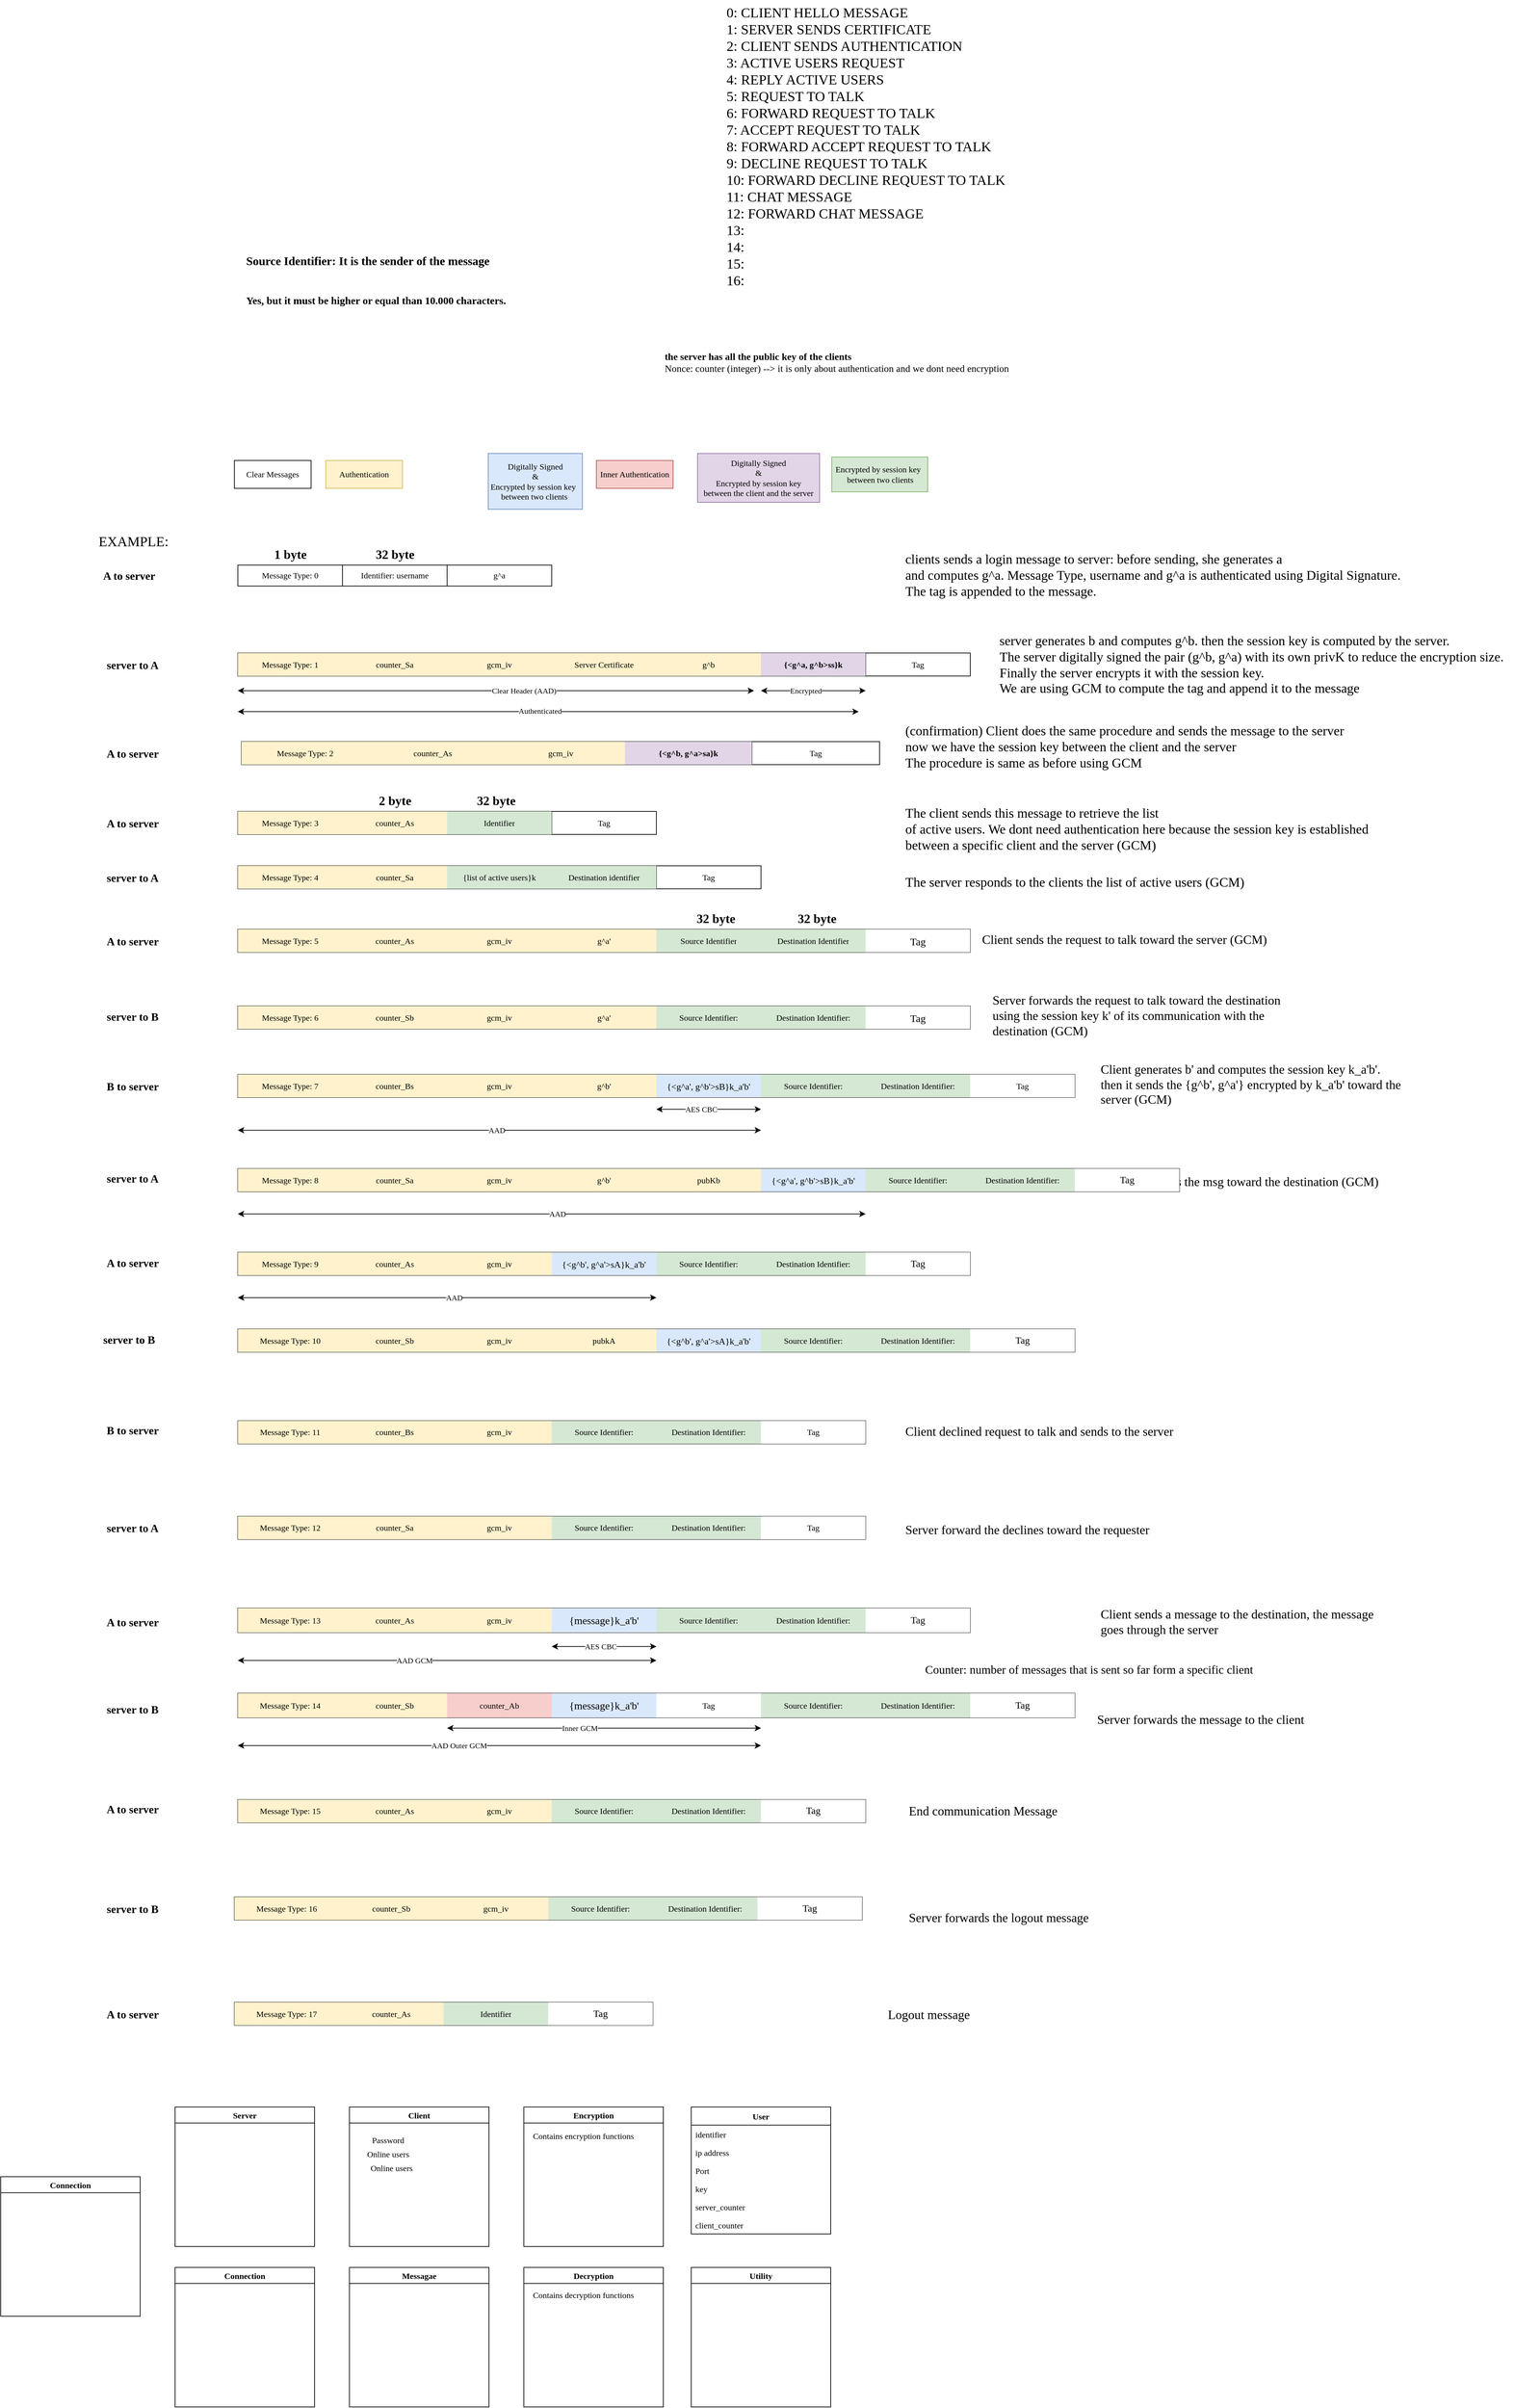 <mxfile version="14.8.2" type="github">
  <diagram id="F_jE-BOAkrTfxv78qMfI" name="Page-1">
    <mxGraphModel dx="2375" dy="2253" grid="1" gridSize="10" guides="1" tooltips="1" connect="1" arrows="1" fold="1" page="1" pageScale="1" pageWidth="850" pageHeight="1100" math="0" shadow="0">
      <root>
        <mxCell id="0" />
        <mxCell id="1" parent="0" />
        <mxCell id="7HuCR2p12rS5CB_kkMIx-14" value="Yes, but it must be higher or equal than 10.000 characters." style="text;html=1;align=left;verticalAlign=middle;resizable=0;points=[];autosize=1;strokeColor=none;fontSize=15;fontStyle=1;fontFamily=Times New Roman;" parent="1" vertex="1">
          <mxGeometry x="-80" y="-70" width="390" height="20" as="geometry" />
        </mxCell>
        <mxCell id="7HuCR2p12rS5CB_kkMIx-15" value="&lt;div style=&quot;text-align: left ; font-size: 20px&quot;&gt;&lt;span style=&quot;font-size: 20px&quot;&gt;0: CLIENT HELLO MESSAGE&amp;nbsp;&lt;/span&gt;&lt;/div&gt;&lt;div style=&quot;text-align: left ; font-size: 20px&quot;&gt;&lt;span style=&quot;font-size: 20px&quot;&gt;1: SERVER SENDS CERTIFICATE&lt;/span&gt;&lt;/div&gt;&lt;div style=&quot;text-align: left ; font-size: 20px&quot;&gt;&lt;span style=&quot;font-size: 20px&quot;&gt;2: CLIENT SENDS AUTHENTICATION&lt;/span&gt;&lt;/div&gt;&lt;div style=&quot;text-align: left ; font-size: 20px&quot;&gt;&lt;span style=&quot;font-size: 20px&quot;&gt;3: ACTIVE USERS REQUEST&lt;/span&gt;&lt;/div&gt;&lt;div style=&quot;text-align: left ; font-size: 20px&quot;&gt;&lt;span style=&quot;font-size: 20px&quot;&gt;4: REPLY ACTIVE USERS&lt;/span&gt;&lt;/div&gt;&lt;div style=&quot;text-align: left ; font-size: 20px&quot;&gt;&lt;span style=&quot;font-size: 20px&quot;&gt;5: REQUEST TO TALK&lt;/span&gt;&lt;/div&gt;&lt;div style=&quot;text-align: left ; font-size: 20px&quot;&gt;&lt;span style=&quot;font-size: 20px&quot;&gt;6: FORWARD REQUEST TO TALK&lt;/span&gt;&lt;/div&gt;&lt;div style=&quot;text-align: left ; font-size: 20px&quot;&gt;&lt;span style=&quot;font-size: 20px&quot;&gt;7: ACCEPT REQUEST TO TALK&lt;/span&gt;&lt;/div&gt;&lt;div style=&quot;text-align: left ; font-size: 20px&quot;&gt;&lt;span style=&quot;font-size: 20px&quot;&gt;8: FORWARD ACCEPT REQUEST TO TALK&lt;/span&gt;&lt;/div&gt;&lt;div style=&quot;text-align: left ; font-size: 20px&quot;&gt;&lt;span style=&quot;font-size: 20px&quot;&gt;9: DECLINE REQUEST TO TALK&lt;/span&gt;&lt;/div&gt;&lt;div style=&quot;text-align: left ; font-size: 20px&quot;&gt;&lt;span style=&quot;font-size: 20px&quot;&gt;10: FORWARD DECLINE REQUEST TO TALK&lt;/span&gt;&lt;/div&gt;&lt;div style=&quot;text-align: left ; font-size: 20px&quot;&gt;&lt;span style=&quot;font-size: 20px&quot;&gt;11: CHAT MESSAGE&lt;/span&gt;&lt;/div&gt;&lt;div style=&quot;text-align: left ; font-size: 20px&quot;&gt;&lt;span style=&quot;font-size: 20px&quot;&gt;12: FORWARD CHAT MESSAGE&lt;/span&gt;&lt;/div&gt;&lt;div style=&quot;text-align: left ; font-size: 20px&quot;&gt;&lt;span style=&quot;font-size: 20px&quot;&gt;13:&lt;/span&gt;&lt;/div&gt;&lt;div style=&quot;text-align: left ; font-size: 20px&quot;&gt;&lt;span style=&quot;font-size: 20px&quot;&gt;14:&lt;/span&gt;&lt;/div&gt;&lt;div style=&quot;text-align: left ; font-size: 20px&quot;&gt;&lt;span style=&quot;font-size: 20px&quot;&gt;15:&lt;/span&gt;&lt;/div&gt;&lt;div style=&quot;text-align: left ; font-size: 20px&quot;&gt;&lt;span style=&quot;font-size: 20px&quot;&gt;16:&lt;/span&gt;&lt;/div&gt;&lt;div style=&quot;text-align: left ; font-size: 20px&quot;&gt;&lt;span style=&quot;font-size: 20px&quot;&gt;&lt;br&gt;&lt;/span&gt;&lt;/div&gt;&lt;div style=&quot;text-align: left ; font-size: 20px&quot;&gt;&lt;br style=&quot;font-size: 20px&quot;&gt;&lt;/div&gt;&lt;div style=&quot;text-align: left ; font-size: 20px&quot;&gt;&lt;span style=&quot;font-size: 20px&quot;&gt;&amp;nbsp;&lt;/span&gt;&lt;/div&gt;" style="text;html=1;align=center;verticalAlign=middle;resizable=0;points=[];autosize=1;strokeColor=none;fontSize=20;fontFamily=Times New Roman;" parent="1" vertex="1">
          <mxGeometry x="600" y="-490" width="420" height="490" as="geometry" />
        </mxCell>
        <mxCell id="7HuCR2p12rS5CB_kkMIx-33" value="&lt;b&gt;the server has all the public key of the clients&lt;/b&gt;&lt;br&gt;Nonce: counter (integer) --&amp;gt; it is only about authentication and we dont need encryption" style="text;html=1;strokeColor=none;fillColor=none;align=left;verticalAlign=middle;whiteSpace=wrap;rounded=0;fontSize=14;fontFamily=Times New Roman;" parent="1" vertex="1">
          <mxGeometry x="520" y="20" width="670" height="20" as="geometry" />
        </mxCell>
        <mxCell id="7HuCR2p12rS5CB_kkMIx-34" value="" style="shape=table;html=1;whiteSpace=wrap;startSize=0;container=1;collapsible=0;childLayout=tableLayout;fontFamily=Times New Roman;" parent="1" vertex="1">
          <mxGeometry x="-90" y="320" width="450" height="30" as="geometry" />
        </mxCell>
        <mxCell id="7HuCR2p12rS5CB_kkMIx-35" value="" style="shape=partialRectangle;html=1;whiteSpace=wrap;collapsible=0;dropTarget=0;pointerEvents=0;fillColor=none;top=0;left=0;bottom=0;right=0;points=[[0,0.5],[1,0.5]];portConstraint=eastwest;fontFamily=Times New Roman;" parent="7HuCR2p12rS5CB_kkMIx-34" vertex="1">
          <mxGeometry width="450" height="30" as="geometry" />
        </mxCell>
        <mxCell id="7HuCR2p12rS5CB_kkMIx-36" value="Message Type: 0&lt;br&gt;" style="shape=partialRectangle;html=1;whiteSpace=wrap;connectable=0;fillColor=none;top=0;left=0;bottom=0;right=0;overflow=hidden;fontFamily=Times New Roman;" parent="7HuCR2p12rS5CB_kkMIx-35" vertex="1">
          <mxGeometry width="150" height="30" as="geometry" />
        </mxCell>
        <mxCell id="7HuCR2p12rS5CB_kkMIx-37" value="Identifier: username&lt;br&gt;" style="shape=partialRectangle;html=1;whiteSpace=wrap;connectable=0;fillColor=none;top=0;left=0;bottom=0;right=0;overflow=hidden;fontFamily=Times New Roman;" parent="7HuCR2p12rS5CB_kkMIx-35" vertex="1">
          <mxGeometry x="150" width="150" height="30" as="geometry" />
        </mxCell>
        <mxCell id="7HuCR2p12rS5CB_kkMIx-54" value="g^a&lt;br&gt;" style="shape=partialRectangle;html=1;whiteSpace=wrap;connectable=0;fillColor=none;top=0;left=0;bottom=0;right=0;overflow=hidden;fontFamily=Times New Roman;" parent="7HuCR2p12rS5CB_kkMIx-35" vertex="1">
          <mxGeometry x="300" width="150" height="30" as="geometry" />
        </mxCell>
        <mxCell id="7HuCR2p12rS5CB_kkMIx-39" value="" style="shape=table;html=1;whiteSpace=wrap;startSize=0;container=1;collapsible=0;childLayout=tableLayout;fontFamily=Times New Roman;" parent="1" vertex="1">
          <mxGeometry x="-90" y="446" width="1050" height="33" as="geometry" />
        </mxCell>
        <mxCell id="7HuCR2p12rS5CB_kkMIx-40" value="" style="shape=partialRectangle;html=1;whiteSpace=wrap;collapsible=0;dropTarget=0;pointerEvents=0;fillColor=none;top=0;left=0;bottom=0;right=0;points=[[0,0.5],[1,0.5]];portConstraint=eastwest;fontFamily=Times New Roman;" parent="7HuCR2p12rS5CB_kkMIx-39" vertex="1">
          <mxGeometry width="1050" height="33" as="geometry" />
        </mxCell>
        <mxCell id="7HuCR2p12rS5CB_kkMIx-41" value="Message Type: 1" style="shape=partialRectangle;html=1;whiteSpace=wrap;connectable=0;fillColor=#fff2cc;top=0;left=0;bottom=0;right=0;overflow=hidden;strokeColor=#d6b656;fontFamily=Times New Roman;" parent="7HuCR2p12rS5CB_kkMIx-40" vertex="1">
          <mxGeometry width="150" height="33" as="geometry" />
        </mxCell>
        <mxCell id="46wRRIrfo-uhjWPLOnh3-5" value="counter_Sa" style="shape=partialRectangle;html=1;whiteSpace=wrap;connectable=0;fillColor=#fff2cc;top=0;left=0;bottom=0;right=0;overflow=hidden;strokeColor=#d6b656;fontFamily=Times New Roman;" parent="7HuCR2p12rS5CB_kkMIx-40" vertex="1">
          <mxGeometry x="150" width="150" height="33" as="geometry" />
        </mxCell>
        <mxCell id="zXGo25FR2z5JaLwto-aH-1" value="gcm_iv" style="shape=partialRectangle;html=1;whiteSpace=wrap;connectable=0;fillColor=#fff2cc;top=0;left=0;bottom=0;right=0;overflow=hidden;strokeColor=#d6b656;fontFamily=Times New Roman;" parent="7HuCR2p12rS5CB_kkMIx-40" vertex="1">
          <mxGeometry x="300" width="150" height="33" as="geometry" />
        </mxCell>
        <mxCell id="7HuCR2p12rS5CB_kkMIx-42" value="Server Certificate" style="shape=partialRectangle;html=1;whiteSpace=wrap;connectable=0;fillColor=#fff2cc;top=0;left=0;bottom=0;right=0;overflow=hidden;strokeColor=#d6b656;fontFamily=Times New Roman;" parent="7HuCR2p12rS5CB_kkMIx-40" vertex="1">
          <mxGeometry x="450" width="150" height="33" as="geometry" />
        </mxCell>
        <mxCell id="7HuCR2p12rS5CB_kkMIx-50" value="g^b" style="shape=partialRectangle;html=1;whiteSpace=wrap;connectable=0;fillColor=#fff2cc;top=0;left=0;bottom=0;right=0;overflow=hidden;fontFamily=Times New Roman;strokeColor=#d6b656;" parent="7HuCR2p12rS5CB_kkMIx-40" vertex="1">
          <mxGeometry x="600" width="150" height="33" as="geometry" />
        </mxCell>
        <mxCell id="7HuCR2p12rS5CB_kkMIx-56" value="&lt;b&gt;{&amp;lt;g^a, g^b&amp;gt;ss}k&lt;/b&gt;" style="shape=partialRectangle;html=1;whiteSpace=wrap;connectable=0;top=0;left=0;bottom=0;right=0;overflow=hidden;strokeColor=#9673a6;fillColor=#e1d5e7;fontFamily=Times New Roman;" parent="7HuCR2p12rS5CB_kkMIx-40" vertex="1">
          <mxGeometry x="750" width="150" height="33" as="geometry" />
        </mxCell>
        <mxCell id="yCbRSSfEJfGpyD3MhMj6-2" value="Tag" style="shape=partialRectangle;html=1;whiteSpace=wrap;connectable=0;fillColor=none;top=0;left=0;bottom=0;right=0;overflow=hidden;fontFamily=Times New Roman;" parent="7HuCR2p12rS5CB_kkMIx-40" vertex="1">
          <mxGeometry x="900" width="150" height="33" as="geometry" />
        </mxCell>
        <mxCell id="7HuCR2p12rS5CB_kkMIx-44" value="" style="shape=table;html=1;whiteSpace=wrap;startSize=0;container=1;collapsible=0;childLayout=tableLayout;fontFamily=Times New Roman;" parent="1" vertex="1">
          <mxGeometry x="-85" y="573" width="915" height="33" as="geometry" />
        </mxCell>
        <mxCell id="7HuCR2p12rS5CB_kkMIx-45" value="" style="shape=partialRectangle;html=1;whiteSpace=wrap;collapsible=0;dropTarget=0;pointerEvents=0;fillColor=none;top=0;left=0;bottom=0;right=0;points=[[0,0.5],[1,0.5]];portConstraint=eastwest;fontFamily=Times New Roman;" parent="7HuCR2p12rS5CB_kkMIx-44" vertex="1">
          <mxGeometry width="915" height="33" as="geometry" />
        </mxCell>
        <mxCell id="7HuCR2p12rS5CB_kkMIx-46" value="Message Type: 2" style="shape=partialRectangle;html=1;whiteSpace=wrap;connectable=0;fillColor=#fff2cc;top=0;left=0;bottom=0;right=0;overflow=hidden;strokeColor=#d6b656;fontFamily=Times New Roman;" parent="7HuCR2p12rS5CB_kkMIx-45" vertex="1">
          <mxGeometry width="183" height="33" as="geometry" />
        </mxCell>
        <mxCell id="46wRRIrfo-uhjWPLOnh3-8" value="counter_As" style="shape=partialRectangle;html=1;whiteSpace=wrap;connectable=0;fillColor=#fff2cc;top=0;left=0;bottom=0;right=0;overflow=hidden;strokeColor=#d6b656;fontFamily=Times New Roman;" parent="7HuCR2p12rS5CB_kkMIx-45" vertex="1">
          <mxGeometry x="183" width="183" height="33" as="geometry" />
        </mxCell>
        <mxCell id="I-3pwZk28gvmevkUVuIi-1" value="gcm_iv" style="shape=partialRectangle;html=1;whiteSpace=wrap;connectable=0;fillColor=#fff2cc;top=0;left=0;bottom=0;right=0;overflow=hidden;strokeColor=#d6b656;fontFamily=Times New Roman;" vertex="1" parent="7HuCR2p12rS5CB_kkMIx-45">
          <mxGeometry x="366" width="184" height="33" as="geometry" />
        </mxCell>
        <mxCell id="7HuCR2p12rS5CB_kkMIx-47" value="&lt;b&gt;{&amp;lt;g^b, g^a&amp;gt;sa}k&lt;/b&gt;" style="shape=partialRectangle;html=1;whiteSpace=wrap;connectable=0;fillColor=#e1d5e7;top=0;left=0;bottom=0;right=0;overflow=hidden;strokeColor=#9673a6;fontFamily=Times New Roman;" parent="7HuCR2p12rS5CB_kkMIx-45" vertex="1">
          <mxGeometry x="550" width="182" height="33" as="geometry" />
        </mxCell>
        <mxCell id="yCbRSSfEJfGpyD3MhMj6-15" value="Tag" style="shape=partialRectangle;html=1;whiteSpace=wrap;connectable=0;fillColor=none;top=0;left=0;bottom=0;right=0;overflow=hidden;fontFamily=Times New Roman;" parent="7HuCR2p12rS5CB_kkMIx-45" vertex="1">
          <mxGeometry x="732" width="183" height="33" as="geometry" />
        </mxCell>
        <mxCell id="7HuCR2p12rS5CB_kkMIx-49" value="server generates b and computes g^b. then the session key is computed by the server.&amp;nbsp;&lt;br style=&quot;font-size: 19px&quot;&gt;The server digitally signed&amp;nbsp;the pair (g^b, g^a) with its own privK to reduce the encryption size.&lt;br&gt;Finally the server encrypts&amp;nbsp;it with the session key.&amp;nbsp;&lt;br&gt;We are using GCM to compute the tag and append it to the message" style="text;html=1;align=left;verticalAlign=middle;resizable=0;points=[];autosize=1;strokeColor=none;fontSize=19;fontFamily=Times New Roman;" parent="1" vertex="1">
          <mxGeometry x="1000" y="412.5" width="740" height="100" as="geometry" />
        </mxCell>
        <mxCell id="7HuCR2p12rS5CB_kkMIx-51" value="&lt;div style=&quot;font-size: 19px&quot;&gt;(confirmation) Client does the same procedure and sends the message to the server&lt;/div&gt;&lt;div style=&quot;font-size: 19px&quot;&gt;now we have the session key between the client and the server&lt;br&gt;The procedure is same as before using GCM&lt;/div&gt;" style="text;html=1;align=left;verticalAlign=middle;resizable=0;points=[];autosize=1;strokeColor=none;fontSize=19;fontFamily=Times New Roman;" parent="1" vertex="1">
          <mxGeometry x="865" y="546" width="640" height="70" as="geometry" />
        </mxCell>
        <mxCell id="7HuCR2p12rS5CB_kkMIx-53" value="clients sends a login message to server: before sending, she generates a&lt;br style=&quot;font-size: 19px&quot;&gt;and computes g^a. Message Type, username and g^a is authenticated using Digital Signature.&lt;br&gt;The tag is appended to the message.&amp;nbsp; &amp;nbsp;" style="text;html=1;align=left;verticalAlign=middle;resizable=0;points=[];autosize=1;strokeColor=none;fontSize=19;fontFamily=Times New Roman;" parent="1" vertex="1">
          <mxGeometry x="865" y="300" width="730" height="70" as="geometry" />
        </mxCell>
        <mxCell id="7HuCR2p12rS5CB_kkMIx-57" value="&lt;span style=&quot;font-size: 18px;&quot;&gt;1 byte&lt;/span&gt;" style="text;html=1;align=center;verticalAlign=middle;resizable=0;points=[];autosize=1;strokeColor=none;fontSize=18;fontStyle=1;fontFamily=Times New Roman;" parent="1" vertex="1">
          <mxGeometry x="-45" y="290" width="60" height="30" as="geometry" />
        </mxCell>
        <mxCell id="7HuCR2p12rS5CB_kkMIx-58" value="" style="shape=table;html=1;whiteSpace=wrap;startSize=0;container=1;collapsible=0;childLayout=tableLayout;fontFamily=Times New Roman;" parent="1" vertex="1">
          <mxGeometry x="-90" y="673" width="600" height="33" as="geometry" />
        </mxCell>
        <mxCell id="7HuCR2p12rS5CB_kkMIx-59" value="" style="shape=partialRectangle;html=1;whiteSpace=wrap;collapsible=0;dropTarget=0;pointerEvents=0;fillColor=none;top=0;left=0;bottom=0;right=0;points=[[0,0.5],[1,0.5]];portConstraint=eastwest;fontFamily=Times New Roman;" parent="7HuCR2p12rS5CB_kkMIx-58" vertex="1">
          <mxGeometry width="600" height="33" as="geometry" />
        </mxCell>
        <mxCell id="7HuCR2p12rS5CB_kkMIx-60" value="Message Type: 3" style="shape=partialRectangle;html=1;whiteSpace=wrap;connectable=0;fillColor=#fff2cc;top=0;left=0;bottom=0;right=0;overflow=hidden;strokeColor=#d6b656;fontFamily=Times New Roman;" parent="7HuCR2p12rS5CB_kkMIx-59" vertex="1">
          <mxGeometry width="150" height="33" as="geometry" />
        </mxCell>
        <mxCell id="fmLFLyb55_Ck_awDn2ng-8" value="counter_As" style="shape=partialRectangle;html=1;whiteSpace=wrap;connectable=0;fillColor=#fff2cc;top=0;left=0;bottom=0;right=0;overflow=hidden;strokeColor=#d6b656;fontFamily=Times New Roman;" parent="7HuCR2p12rS5CB_kkMIx-59" vertex="1">
          <mxGeometry x="150" width="150" height="33" as="geometry" />
        </mxCell>
        <mxCell id="7HuCR2p12rS5CB_kkMIx-61" value="Identifier" style="shape=partialRectangle;html=1;whiteSpace=wrap;connectable=0;fillColor=#d5e8d4;top=0;left=0;bottom=0;right=0;overflow=hidden;strokeColor=#82b366;fontFamily=Times New Roman;" parent="7HuCR2p12rS5CB_kkMIx-59" vertex="1">
          <mxGeometry x="300" width="150" height="33" as="geometry" />
        </mxCell>
        <mxCell id="yCbRSSfEJfGpyD3MhMj6-16" value="Tag" style="shape=partialRectangle;html=1;whiteSpace=wrap;connectable=0;fillColor=none;top=0;left=0;bottom=0;right=0;overflow=hidden;fontFamily=Times New Roman;" parent="7HuCR2p12rS5CB_kkMIx-59" vertex="1">
          <mxGeometry x="450" width="150" height="33" as="geometry" />
        </mxCell>
        <mxCell id="7HuCR2p12rS5CB_kkMIx-66" value="&lt;font style=&quot;font-size: 19px&quot;&gt;The client sends this message to retrieve the list&lt;br style=&quot;font-size: 19px&quot;&gt;of active users. We dont need authentication here because the session key is established&lt;br style=&quot;font-size: 19px&quot;&gt;between a specific client and the server (GCM)&lt;br style=&quot;font-size: 19px&quot;&gt;&lt;/font&gt;" style="text;html=1;align=left;verticalAlign=middle;resizable=0;points=[];autosize=1;strokeColor=none;fontSize=19;fontFamily=Times New Roman;" parent="1" vertex="1">
          <mxGeometry x="865" y="664" width="680" height="70" as="geometry" />
        </mxCell>
        <mxCell id="7HuCR2p12rS5CB_kkMIx-70" value="" style="shape=table;html=1;whiteSpace=wrap;startSize=0;container=1;collapsible=0;childLayout=tableLayout;fontFamily=Times New Roman;" parent="1" vertex="1">
          <mxGeometry x="-90" y="751" width="750" height="33" as="geometry" />
        </mxCell>
        <mxCell id="7HuCR2p12rS5CB_kkMIx-71" value="" style="shape=partialRectangle;html=1;whiteSpace=wrap;collapsible=0;dropTarget=0;pointerEvents=0;fillColor=none;top=0;left=0;bottom=0;right=0;points=[[0,0.5],[1,0.5]];portConstraint=eastwest;fontFamily=Times New Roman;" parent="7HuCR2p12rS5CB_kkMIx-70" vertex="1">
          <mxGeometry width="750" height="33" as="geometry" />
        </mxCell>
        <mxCell id="7HuCR2p12rS5CB_kkMIx-72" value="Message Type: 4" style="shape=partialRectangle;html=1;whiteSpace=wrap;connectable=0;fillColor=#fff2cc;top=0;left=0;bottom=0;right=0;overflow=hidden;strokeColor=#d6b656;fontFamily=Times New Roman;" parent="7HuCR2p12rS5CB_kkMIx-71" vertex="1">
          <mxGeometry width="150" height="33" as="geometry" />
        </mxCell>
        <mxCell id="fmLFLyb55_Ck_awDn2ng-10" value="counter_Sa" style="shape=partialRectangle;html=1;whiteSpace=wrap;connectable=0;fillColor=#fff2cc;top=0;left=0;bottom=0;right=0;overflow=hidden;strokeColor=#d6b656;fontFamily=Times New Roman;" parent="7HuCR2p12rS5CB_kkMIx-71" vertex="1">
          <mxGeometry x="150" width="150" height="33" as="geometry" />
        </mxCell>
        <mxCell id="7HuCR2p12rS5CB_kkMIx-73" value="{list of active users}k" style="shape=partialRectangle;html=1;whiteSpace=wrap;connectable=0;fillColor=#d5e8d4;top=0;left=0;bottom=0;right=0;overflow=hidden;strokeColor=#82b366;fontFamily=Times New Roman;" parent="7HuCR2p12rS5CB_kkMIx-71" vertex="1">
          <mxGeometry x="300" width="150" height="33" as="geometry" />
        </mxCell>
        <mxCell id="qtBsjNR2ObS6KsAAt6_H-11" value="Destination identifier" style="shape=partialRectangle;html=1;whiteSpace=wrap;connectable=0;fillColor=#d5e8d4;top=0;left=0;bottom=0;right=0;overflow=hidden;strokeColor=#82b366;fontFamily=Times New Roman;" parent="7HuCR2p12rS5CB_kkMIx-71" vertex="1">
          <mxGeometry x="450" width="150" height="33" as="geometry" />
        </mxCell>
        <mxCell id="yCbRSSfEJfGpyD3MhMj6-17" value="Tag" style="shape=partialRectangle;html=1;whiteSpace=wrap;connectable=0;fillColor=none;top=0;left=0;bottom=0;right=0;overflow=hidden;fontFamily=Times New Roman;" parent="7HuCR2p12rS5CB_kkMIx-71" vertex="1">
          <mxGeometry x="600" width="150" height="33" as="geometry" />
        </mxCell>
        <mxCell id="7HuCR2p12rS5CB_kkMIx-95" value="Server forwards the request to talk toward the destination&lt;br&gt;using the session key k&#39; of its communication with the&amp;nbsp;&lt;br&gt;destination (GCM)&amp;nbsp;&lt;br&gt;&lt;div&gt;&lt;br&gt;&lt;/div&gt;" style="text;html=1;align=left;verticalAlign=middle;resizable=0;points=[];autosize=1;strokeColor=none;fontSize=18;fontFamily=Times New Roman;" parent="1" vertex="1">
          <mxGeometry x="990" y="931.75" width="430" height="90" as="geometry" />
        </mxCell>
        <mxCell id="7HuCR2p12rS5CB_kkMIx-96" value="Client sends the request to talk toward the server (GCM)" style="text;html=1;align=left;verticalAlign=middle;resizable=0;points=[];autosize=1;strokeColor=none;fontSize=18;fontFamily=Times New Roman;" parent="1" vertex="1">
          <mxGeometry x="975" y="842" width="420" height="30" as="geometry" />
        </mxCell>
        <mxCell id="y36w_arXSWlQnjkWe3Qv-24" value="A to server" style="text;html=1;align=left;verticalAlign=middle;resizable=0;points=[];autosize=1;strokeColor=none;fontSize=16;fontStyle=1;fontFamily=Times New Roman;" parent="1" vertex="1">
          <mxGeometry x="-280" y="579.5" width="90" height="20" as="geometry" />
        </mxCell>
        <mxCell id="y36w_arXSWlQnjkWe3Qv-25" value="A to server" style="text;html=1;align=left;verticalAlign=middle;resizable=0;points=[];autosize=1;strokeColor=none;fontSize=16;fontStyle=1;fontFamily=Times New Roman;" parent="1" vertex="1">
          <mxGeometry x="-285" y="325" width="90" height="20" as="geometry" />
        </mxCell>
        <mxCell id="y36w_arXSWlQnjkWe3Qv-26" value="server to A" style="text;html=1;align=left;verticalAlign=middle;resizable=0;points=[];autosize=1;strokeColor=none;fontSize=16;fontStyle=1;fontFamily=Times New Roman;" parent="1" vertex="1">
          <mxGeometry x="-280" y="452.5" width="90" height="20" as="geometry" />
        </mxCell>
        <mxCell id="y36w_arXSWlQnjkWe3Qv-27" value="A to server" style="text;html=1;align=left;verticalAlign=middle;resizable=0;points=[];autosize=1;strokeColor=none;fontSize=16;fontStyle=1;fontFamily=Times New Roman;" parent="1" vertex="1">
          <mxGeometry x="-280" y="679.5" width="90" height="20" as="geometry" />
        </mxCell>
        <mxCell id="y36w_arXSWlQnjkWe3Qv-28" value="server to A" style="text;html=1;align=left;verticalAlign=middle;resizable=0;points=[];autosize=1;strokeColor=none;fontSize=16;fontStyle=1;fontFamily=Times New Roman;" parent="1" vertex="1">
          <mxGeometry x="-280" y="757.5" width="90" height="20" as="geometry" />
        </mxCell>
        <mxCell id="y36w_arXSWlQnjkWe3Qv-29" value="A to server" style="text;html=1;align=left;verticalAlign=middle;resizable=0;points=[];autosize=1;strokeColor=none;fontSize=16;fontStyle=1;fontFamily=Times New Roman;" parent="1" vertex="1">
          <mxGeometry x="-280" y="848.5" width="90" height="20" as="geometry" />
        </mxCell>
        <mxCell id="y36w_arXSWlQnjkWe3Qv-30" value="server to B" style="text;html=1;align=left;verticalAlign=middle;resizable=0;points=[];autosize=1;strokeColor=none;fontSize=16;fontStyle=1;fontFamily=Times New Roman;" parent="1" vertex="1">
          <mxGeometry x="-280" y="957" width="90" height="20" as="geometry" />
        </mxCell>
        <mxCell id="y36w_arXSWlQnjkWe3Qv-32" value="B to server" style="text;html=1;align=left;verticalAlign=middle;resizable=0;points=[];autosize=1;strokeColor=none;fontSize=16;fontStyle=1;fontFamily=Times New Roman;" parent="1" vertex="1">
          <mxGeometry x="-280" y="1056.5" width="90" height="20" as="geometry" />
        </mxCell>
        <mxCell id="y36w_arXSWlQnjkWe3Qv-37" value="Client generates b&#39; and computes the session key k_a&#39;b&#39;.&amp;nbsp;&lt;br&gt;then it sends the {g^b&#39;, g^a&#39;} encrypted by k_a&#39;b&#39; toward the&amp;nbsp;&lt;br&gt;server (GCM)" style="text;html=1;align=left;verticalAlign=middle;resizable=0;points=[];autosize=1;strokeColor=none;fontSize=18;fontFamily=Times New Roman;" parent="1" vertex="1">
          <mxGeometry x="1145" y="1030" width="450" height="70" as="geometry" />
        </mxCell>
        <mxCell id="y36w_arXSWlQnjkWe3Qv-60" value="Server forwards the msg toward the destination (GCM)" style="text;html=1;align=left;verticalAlign=middle;resizable=0;points=[];autosize=1;strokeColor=none;fontSize=18;fontFamily=Times New Roman;" parent="1" vertex="1">
          <mxGeometry x="1145" y="1189" width="410" height="30" as="geometry" />
        </mxCell>
        <mxCell id="y36w_arXSWlQnjkWe3Qv-61" value="server to A" style="text;html=1;align=left;verticalAlign=middle;resizable=0;points=[];autosize=1;strokeColor=none;fontSize=16;fontStyle=1;fontFamily=Times New Roman;" parent="1" vertex="1">
          <mxGeometry x="-280" y="1189" width="90" height="20" as="geometry" />
        </mxCell>
        <mxCell id="y36w_arXSWlQnjkWe3Qv-73" value="Client sends a message to the destination, the message&lt;br&gt;goes through the server" style="text;html=1;align=left;verticalAlign=middle;resizable=0;points=[];autosize=1;strokeColor=none;fontSize=18;fontFamily=Times New Roman;" parent="1" vertex="1">
          <mxGeometry x="1145" y="1810" width="410" height="50" as="geometry" />
        </mxCell>
        <mxCell id="y36w_arXSWlQnjkWe3Qv-74" value="A to server" style="text;html=1;align=left;verticalAlign=middle;resizable=0;points=[];autosize=1;strokeColor=none;fontSize=16;fontStyle=1;fontFamily=Times New Roman;" parent="1" vertex="1">
          <mxGeometry x="-280" y="1825" width="90" height="20" as="geometry" />
        </mxCell>
        <mxCell id="y36w_arXSWlQnjkWe3Qv-87" value="&lt;span&gt;server to B&lt;/span&gt;" style="text;html=1;align=left;verticalAlign=middle;resizable=0;points=[];autosize=1;strokeColor=none;fontSize=16;fontStyle=1;fontFamily=Times New Roman;" parent="1" vertex="1">
          <mxGeometry x="-280" y="1950" width="90" height="20" as="geometry" />
        </mxCell>
        <mxCell id="y36w_arXSWlQnjkWe3Qv-99" value="EXAMPLE:" style="text;html=1;align=center;verticalAlign=middle;resizable=0;points=[];autosize=1;strokeColor=none;fontSize=20;fontFamily=Times New Roman;" parent="1" vertex="1">
          <mxGeometry x="-300" y="270" width="120" height="30" as="geometry" />
        </mxCell>
        <mxCell id="y36w_arXSWlQnjkWe3Qv-133" value="B to server" style="text;html=1;align=left;verticalAlign=middle;resizable=0;points=[];autosize=1;strokeColor=none;fontSize=16;fontStyle=1;fontFamily=Times New Roman;" parent="1" vertex="1">
          <mxGeometry x="-280" y="1550" width="90" height="20" as="geometry" />
        </mxCell>
        <mxCell id="y36w_arXSWlQnjkWe3Qv-134" value="server to A" style="text;html=1;align=left;verticalAlign=middle;resizable=0;points=[];autosize=1;strokeColor=none;fontSize=16;fontStyle=1;fontFamily=Times New Roman;" parent="1" vertex="1">
          <mxGeometry x="-280" y="1690" width="90" height="20" as="geometry" />
        </mxCell>
        <mxCell id="y36w_arXSWlQnjkWe3Qv-138" value="Server forward the declines toward the requester" style="text;html=1;align=left;verticalAlign=middle;resizable=0;points=[];autosize=1;strokeColor=none;fontSize=18;fontFamily=Times New Roman;" parent="1" vertex="1">
          <mxGeometry x="865" y="1688" width="370" height="30" as="geometry" />
        </mxCell>
        <mxCell id="y36w_arXSWlQnjkWe3Qv-140" value="Server forwards the message to the client" style="text;html=1;align=left;verticalAlign=middle;resizable=0;points=[];autosize=1;strokeColor=none;fontSize=18;fontFamily=Times New Roman;" parent="1" vertex="1">
          <mxGeometry x="1140" y="1960" width="310" height="30" as="geometry" />
        </mxCell>
        <mxCell id="yCbRSSfEJfGpyD3MhMj6-7" value="" style="endArrow=classic;startArrow=classic;html=1;fontFamily=Times New Roman;" parent="1" edge="1">
          <mxGeometry width="50" height="50" relative="1" as="geometry">
            <mxPoint x="-90" y="530" as="sourcePoint" />
            <mxPoint x="800" y="530" as="targetPoint" />
          </mxGeometry>
        </mxCell>
        <mxCell id="yCbRSSfEJfGpyD3MhMj6-9" value="Authenticated" style="edgeLabel;html=1;align=center;verticalAlign=middle;resizable=0;points=[];fontFamily=Times New Roman;" parent="yCbRSSfEJfGpyD3MhMj6-7" vertex="1" connectable="0">
          <mxGeometry x="-0.028" y="1" relative="1" as="geometry">
            <mxPoint as="offset" />
          </mxGeometry>
        </mxCell>
        <mxCell id="yCbRSSfEJfGpyD3MhMj6-8" value="" style="endArrow=classic;startArrow=classic;html=1;fontFamily=Times New Roman;" parent="1" edge="1">
          <mxGeometry width="50" height="50" relative="1" as="geometry">
            <mxPoint x="660" y="500" as="sourcePoint" />
            <mxPoint x="810.0" y="500" as="targetPoint" />
          </mxGeometry>
        </mxCell>
        <mxCell id="yCbRSSfEJfGpyD3MhMj6-10" value="Encrypted" style="edgeLabel;html=1;align=center;verticalAlign=middle;resizable=0;points=[];fontFamily=Times New Roman;" parent="yCbRSSfEJfGpyD3MhMj6-8" vertex="1" connectable="0">
          <mxGeometry x="-0.156" relative="1" as="geometry">
            <mxPoint as="offset" />
          </mxGeometry>
        </mxCell>
        <mxCell id="yCbRSSfEJfGpyD3MhMj6-11" value="" style="endArrow=classic;startArrow=classic;html=1;fontFamily=Times New Roman;" parent="1" edge="1">
          <mxGeometry width="50" height="50" relative="1" as="geometry">
            <mxPoint x="-90" y="500" as="sourcePoint" />
            <mxPoint x="650" y="500" as="targetPoint" />
          </mxGeometry>
        </mxCell>
        <mxCell id="yCbRSSfEJfGpyD3MhMj6-12" value="Clear Header (AAD)" style="edgeLabel;html=1;align=center;verticalAlign=middle;resizable=0;points=[];fontFamily=Times New Roman;" parent="yCbRSSfEJfGpyD3MhMj6-11" vertex="1" connectable="0">
          <mxGeometry x="-0.156" relative="1" as="geometry">
            <mxPoint x="97" as="offset" />
          </mxGeometry>
        </mxCell>
        <mxCell id="yCbRSSfEJfGpyD3MhMj6-19" value="&lt;font style=&quot;font-size: 19px&quot;&gt;The server responds to the clients the list of active users (GCM)&lt;br style=&quot;font-size: 19px&quot;&gt;&lt;/font&gt;" style="text;html=1;align=left;verticalAlign=middle;resizable=0;points=[];autosize=1;strokeColor=none;fontSize=19;fontFamily=Times New Roman;" parent="1" vertex="1">
          <mxGeometry x="865" y="760" width="500" height="30" as="geometry" />
        </mxCell>
        <mxCell id="yCbRSSfEJfGpyD3MhMj6-29" value="" style="group;fontFamily=Times New Roman;" parent="1" vertex="1" connectable="0">
          <mxGeometry x="-90" y="838.5" width="750" height="56.5" as="geometry" />
        </mxCell>
        <mxCell id="7HuCR2p12rS5CB_kkMIx-74" value="" style="shape=table;html=1;whiteSpace=wrap;startSize=0;container=1;collapsible=0;childLayout=tableLayout;fontFamily=Times New Roman;" parent="yCbRSSfEJfGpyD3MhMj6-29" vertex="1">
          <mxGeometry y="3.5" width="1050" height="33" as="geometry" />
        </mxCell>
        <mxCell id="7HuCR2p12rS5CB_kkMIx-75" value="" style="shape=partialRectangle;html=1;whiteSpace=wrap;collapsible=0;dropTarget=0;pointerEvents=0;fillColor=none;top=0;left=0;bottom=0;right=0;points=[[0,0.5],[1,0.5]];portConstraint=eastwest;fontFamily=Times New Roman;" parent="7HuCR2p12rS5CB_kkMIx-74" vertex="1">
          <mxGeometry width="1050" height="33" as="geometry" />
        </mxCell>
        <mxCell id="7HuCR2p12rS5CB_kkMIx-76" value="Message Type: 5" style="shape=partialRectangle;html=1;whiteSpace=wrap;connectable=0;fillColor=#fff2cc;top=0;left=0;bottom=0;right=0;overflow=hidden;strokeColor=#d6b656;fontFamily=Times New Roman;" parent="7HuCR2p12rS5CB_kkMIx-75" vertex="1">
          <mxGeometry width="150" height="33" as="geometry" />
        </mxCell>
        <mxCell id="fmLFLyb55_Ck_awDn2ng-12" value="counter_As" style="shape=partialRectangle;html=1;whiteSpace=wrap;connectable=0;fillColor=#fff2cc;top=0;left=0;bottom=0;right=0;overflow=hidden;strokeColor=#d6b656;fontFamily=Times New Roman;" parent="7HuCR2p12rS5CB_kkMIx-75" vertex="1">
          <mxGeometry x="150" width="150" height="33" as="geometry" />
        </mxCell>
        <mxCell id="uW0_LncXEOATcbjl5j31-1" value="gcm_iv" style="shape=partialRectangle;html=1;whiteSpace=wrap;connectable=0;fillColor=#fff2cc;top=0;left=0;bottom=0;right=0;overflow=hidden;strokeColor=#d6b656;fontFamily=Times New Roman;" parent="7HuCR2p12rS5CB_kkMIx-75" vertex="1">
          <mxGeometry x="300" width="150" height="33" as="geometry" />
        </mxCell>
        <mxCell id="fmLFLyb55_Ck_awDn2ng-13" value="g^a&#39;" style="shape=partialRectangle;html=1;whiteSpace=wrap;connectable=0;fillColor=#fff2cc;top=0;left=0;bottom=0;right=0;overflow=hidden;strokeColor=#d6b656;fontFamily=Times New Roman;" parent="7HuCR2p12rS5CB_kkMIx-75" vertex="1">
          <mxGeometry x="450" width="150" height="33" as="geometry" />
        </mxCell>
        <mxCell id="7HuCR2p12rS5CB_kkMIx-77" value="Source Identifier" style="shape=partialRectangle;html=1;whiteSpace=wrap;connectable=0;fillColor=#d5e8d4;top=0;left=0;bottom=0;right=0;overflow=hidden;strokeColor=#82b366;fontFamily=Times New Roman;" parent="7HuCR2p12rS5CB_kkMIx-75" vertex="1">
          <mxGeometry x="600" width="150" height="33" as="geometry" />
        </mxCell>
        <mxCell id="7HuCR2p12rS5CB_kkMIx-78" value="Destination Identifier" style="shape=partialRectangle;html=1;whiteSpace=wrap;connectable=0;fillColor=#d5e8d4;top=0;left=0;bottom=0;right=0;overflow=hidden;strokeColor=#82b366;fontFamily=Times New Roman;" parent="7HuCR2p12rS5CB_kkMIx-75" vertex="1">
          <mxGeometry x="750" width="150" height="33" as="geometry" />
        </mxCell>
        <mxCell id="7HuCR2p12rS5CB_kkMIx-99" value="Tag" style="shape=partialRectangle;html=1;whiteSpace=wrap;connectable=0;top=0;left=0;bottom=0;right=0;overflow=hidden;fontSize=15;fontFamily=Times New Roman;" parent="7HuCR2p12rS5CB_kkMIx-75" vertex="1">
          <mxGeometry x="900" width="150" height="33" as="geometry" />
        </mxCell>
        <mxCell id="yCbRSSfEJfGpyD3MhMj6-66" value="A to server" style="text;html=1;align=left;verticalAlign=middle;resizable=0;points=[];autosize=1;strokeColor=none;fontSize=16;fontStyle=1;fontFamily=Times New Roman;" parent="1" vertex="1">
          <mxGeometry x="-280" y="1310" width="90" height="20" as="geometry" />
        </mxCell>
        <mxCell id="yCbRSSfEJfGpyD3MhMj6-67" value="server to B" style="text;html=1;align=left;verticalAlign=middle;resizable=0;points=[];autosize=1;strokeColor=none;fontSize=16;fontStyle=1;fontFamily=Times New Roman;" parent="1" vertex="1">
          <mxGeometry x="-285" y="1420" width="90" height="20" as="geometry" />
        </mxCell>
        <mxCell id="yCbRSSfEJfGpyD3MhMj6-79" value="Source Identifier: It is the sender of the message" style="text;html=1;align=left;verticalAlign=middle;resizable=0;points=[];autosize=1;strokeColor=none;fontSize=17;fontStyle=1;fontFamily=Times New Roman;" parent="1" vertex="1">
          <mxGeometry x="-80" y="-130" width="360" height="30" as="geometry" />
        </mxCell>
        <mxCell id="yCbRSSfEJfGpyD3MhMj6-95" value="Counter: number of messages that is sent so far form a specific client" style="text;html=1;align=center;verticalAlign=middle;resizable=0;points=[];autosize=1;strokeColor=none;fontSize=17;fontFamily=Times New Roman;" parent="1" vertex="1">
          <mxGeometry x="885" y="1889" width="490" height="30" as="geometry" />
        </mxCell>
        <mxCell id="yCbRSSfEJfGpyD3MhMj6-114" value="" style="shape=table;html=1;whiteSpace=wrap;startSize=0;container=1;collapsible=0;childLayout=tableLayout;fontFamily=Times New Roman;" parent="1" vertex="1">
          <mxGeometry x="-90" y="2089.5" width="900" height="33" as="geometry" />
        </mxCell>
        <mxCell id="yCbRSSfEJfGpyD3MhMj6-115" value="" style="shape=partialRectangle;html=1;whiteSpace=wrap;collapsible=0;dropTarget=0;pointerEvents=0;fillColor=none;top=0;left=0;bottom=0;right=0;points=[[0,0.5],[1,0.5]];portConstraint=eastwest;fontFamily=Times New Roman;" parent="yCbRSSfEJfGpyD3MhMj6-114" vertex="1">
          <mxGeometry width="900" height="33" as="geometry" />
        </mxCell>
        <mxCell id="yCbRSSfEJfGpyD3MhMj6-116" value="Message Type: 15" style="shape=partialRectangle;html=1;whiteSpace=wrap;connectable=0;fillColor=#fff2cc;top=0;left=0;bottom=0;right=0;overflow=hidden;strokeColor=#d6b656;fontFamily=Times New Roman;" parent="yCbRSSfEJfGpyD3MhMj6-115" vertex="1">
          <mxGeometry width="150" height="33" as="geometry" />
        </mxCell>
        <mxCell id="fmLFLyb55_Ck_awDn2ng-89" value="counter_As" style="shape=partialRectangle;html=1;whiteSpace=wrap;connectable=0;fillColor=#fff2cc;top=0;left=0;bottom=0;right=0;overflow=hidden;strokeColor=#d6b656;fontFamily=Times New Roman;" parent="yCbRSSfEJfGpyD3MhMj6-115" vertex="1">
          <mxGeometry x="150" width="150" height="33" as="geometry" />
        </mxCell>
        <mxCell id="yylcA2Ep-59-FiSEBhq--1" value="&lt;span&gt;gcm_iv&lt;/span&gt;" style="shape=partialRectangle;html=1;whiteSpace=wrap;connectable=0;fillColor=#fff2cc;top=0;left=0;bottom=0;right=0;overflow=hidden;strokeColor=#d6b656;fontFamily=Times New Roman;" parent="yCbRSSfEJfGpyD3MhMj6-115" vertex="1">
          <mxGeometry x="300" width="150" height="33" as="geometry" />
        </mxCell>
        <mxCell id="yCbRSSfEJfGpyD3MhMj6-117" value="Source Identifier:" style="shape=partialRectangle;html=1;whiteSpace=wrap;connectable=0;fillColor=#d5e8d4;top=0;left=0;bottom=0;right=0;overflow=hidden;strokeColor=#82b366;fontFamily=Times New Roman;" parent="yCbRSSfEJfGpyD3MhMj6-115" vertex="1">
          <mxGeometry x="450" width="150" height="33" as="geometry" />
        </mxCell>
        <mxCell id="yCbRSSfEJfGpyD3MhMj6-118" value="Destination Identifier:" style="shape=partialRectangle;html=1;whiteSpace=wrap;connectable=0;fillColor=#d5e8d4;top=0;left=0;bottom=0;right=0;overflow=hidden;strokeColor=#82b366;fontFamily=Times New Roman;" parent="yCbRSSfEJfGpyD3MhMj6-115" vertex="1">
          <mxGeometry x="600" width="150" height="33" as="geometry" />
        </mxCell>
        <mxCell id="yCbRSSfEJfGpyD3MhMj6-121" value="Tag" style="shape=partialRectangle;html=1;whiteSpace=wrap;connectable=0;top=0;left=0;bottom=0;right=0;overflow=hidden;fontSize=14;fontFamily=Times New Roman;" parent="yCbRSSfEJfGpyD3MhMj6-115" vertex="1">
          <mxGeometry x="750" width="150" height="33" as="geometry" />
        </mxCell>
        <mxCell id="yCbRSSfEJfGpyD3MhMj6-124" value="End communication Message" style="text;html=1;align=left;verticalAlign=middle;resizable=0;points=[];autosize=1;strokeColor=none;fontSize=18;fontFamily=Times New Roman;" parent="1" vertex="1">
          <mxGeometry x="870" y="2091" width="230" height="30" as="geometry" />
        </mxCell>
        <mxCell id="yCbRSSfEJfGpyD3MhMj6-127" value="A to server" style="text;html=1;align=left;verticalAlign=middle;resizable=0;points=[];autosize=1;strokeColor=none;fontSize=16;fontStyle=1;fontFamily=Times New Roman;" parent="1" vertex="1">
          <mxGeometry x="-280" y="2092.5" width="90" height="20" as="geometry" />
        </mxCell>
        <mxCell id="yCbRSSfEJfGpyD3MhMj6-139" value="server to B" style="text;html=1;align=left;verticalAlign=middle;resizable=0;points=[];autosize=1;strokeColor=none;fontSize=16;fontStyle=1;fontFamily=Times New Roman;" parent="1" vertex="1">
          <mxGeometry x="-280" y="2235.5" width="90" height="20" as="geometry" />
        </mxCell>
        <mxCell id="yCbRSSfEJfGpyD3MhMj6-151" value="Client declined request to talk and sends to the server" style="text;html=1;align=left;verticalAlign=middle;resizable=0;points=[];autosize=1;strokeColor=none;fontSize=18;fontFamily=Times New Roman;" parent="1" vertex="1">
          <mxGeometry x="865" y="1546.5" width="400" height="30" as="geometry" />
        </mxCell>
        <mxCell id="yCbRSSfEJfGpyD3MhMj6-152" value="Server forwards the logout message" style="text;html=1;align=left;verticalAlign=middle;resizable=0;points=[];autosize=1;strokeColor=none;fontSize=18;fontFamily=Times New Roman;" parent="1" vertex="1">
          <mxGeometry x="870" y="2243.5" width="270" height="30" as="geometry" />
        </mxCell>
        <mxCell id="fmLFLyb55_Ck_awDn2ng-1" value="Clear Messages" style="rounded=0;whiteSpace=wrap;html=1;fontFamily=Times New Roman;" parent="1" vertex="1">
          <mxGeometry x="-95" y="170" width="110" height="40" as="geometry" />
        </mxCell>
        <mxCell id="fmLFLyb55_Ck_awDn2ng-2" value="Authentication" style="rounded=0;whiteSpace=wrap;html=1;fillColor=#fff2cc;strokeColor=#d6b656;fontFamily=Times New Roman;" parent="1" vertex="1">
          <mxGeometry x="36" y="170" width="110" height="40" as="geometry" />
        </mxCell>
        <mxCell id="fmLFLyb55_Ck_awDn2ng-3" value="Encrypted by session key&amp;nbsp;&amp;nbsp;&lt;br&gt;between two clients" style="rounded=0;whiteSpace=wrap;html=1;fillColor=#d5e8d4;strokeColor=#82b366;fontFamily=Times New Roman;" parent="1" vertex="1">
          <mxGeometry x="761.5" y="165" width="137.5" height="50" as="geometry" />
        </mxCell>
        <mxCell id="fmLFLyb55_Ck_awDn2ng-4" value="Digitally Signed&lt;br&gt;&amp;amp;&lt;br&gt;Encrypted by session key&amp;nbsp;&amp;nbsp;&lt;br&gt;between two clients&amp;nbsp;" style="rounded=0;whiteSpace=wrap;html=1;fillColor=#dae8fc;strokeColor=#6c8ebf;fontFamily=Times New Roman;" parent="1" vertex="1">
          <mxGeometry x="269" y="160" width="135" height="80" as="geometry" />
        </mxCell>
        <mxCell id="fmLFLyb55_Ck_awDn2ng-5" value="&lt;span style=&quot;font-size: 18px&quot;&gt;32 byte&lt;/span&gt;" style="text;html=1;align=center;verticalAlign=middle;resizable=0;points=[];autosize=1;strokeColor=none;fontSize=18;fontStyle=1;fontFamily=Times New Roman;" parent="1" vertex="1">
          <mxGeometry x="100" y="290" width="70" height="30" as="geometry" />
        </mxCell>
        <mxCell id="fmLFLyb55_Ck_awDn2ng-9" value="&lt;span style=&quot;font-size: 18px&quot;&gt;2 byte&lt;/span&gt;" style="text;html=1;align=center;verticalAlign=middle;resizable=0;points=[];autosize=1;strokeColor=none;fontSize=18;fontStyle=1;fontFamily=Times New Roman;" parent="1" vertex="1">
          <mxGeometry x="105" y="643" width="60" height="30" as="geometry" />
        </mxCell>
        <mxCell id="fmLFLyb55_Ck_awDn2ng-14" value="" style="group;fontFamily=Times New Roman;" parent="1" vertex="1" connectable="0">
          <mxGeometry x="-90" y="948.5" width="750" height="56.5" as="geometry" />
        </mxCell>
        <mxCell id="fmLFLyb55_Ck_awDn2ng-15" value="" style="shape=table;html=1;whiteSpace=wrap;startSize=0;container=1;collapsible=0;childLayout=tableLayout;fontFamily=Times New Roman;" parent="fmLFLyb55_Ck_awDn2ng-14" vertex="1">
          <mxGeometry y="3.5" width="1050" height="33" as="geometry" />
        </mxCell>
        <mxCell id="fmLFLyb55_Ck_awDn2ng-16" value="" style="shape=partialRectangle;html=1;whiteSpace=wrap;collapsible=0;dropTarget=0;pointerEvents=0;fillColor=none;top=0;left=0;bottom=0;right=0;points=[[0,0.5],[1,0.5]];portConstraint=eastwest;fontFamily=Times New Roman;" parent="fmLFLyb55_Ck_awDn2ng-15" vertex="1">
          <mxGeometry width="1050" height="33" as="geometry" />
        </mxCell>
        <mxCell id="fmLFLyb55_Ck_awDn2ng-17" value="Message Type: 6" style="shape=partialRectangle;html=1;whiteSpace=wrap;connectable=0;fillColor=#fff2cc;top=0;left=0;bottom=0;right=0;overflow=hidden;strokeColor=#d6b656;fontFamily=Times New Roman;" parent="fmLFLyb55_Ck_awDn2ng-16" vertex="1">
          <mxGeometry width="150" height="33" as="geometry" />
        </mxCell>
        <mxCell id="fmLFLyb55_Ck_awDn2ng-18" value="counter_Sb" style="shape=partialRectangle;html=1;whiteSpace=wrap;connectable=0;fillColor=#fff2cc;top=0;left=0;bottom=0;right=0;overflow=hidden;strokeColor=#d6b656;fontFamily=Times New Roman;" parent="fmLFLyb55_Ck_awDn2ng-16" vertex="1">
          <mxGeometry x="150" width="150" height="33" as="geometry" />
        </mxCell>
        <mxCell id="SHcrsHsKTFC2fSdgtpZ8-1" value="&lt;span&gt;gcm_iv&lt;/span&gt;" style="shape=partialRectangle;html=1;whiteSpace=wrap;connectable=0;fillColor=#fff2cc;top=0;left=0;bottom=0;right=0;overflow=hidden;strokeColor=#d6b656;fontFamily=Times New Roman;" parent="fmLFLyb55_Ck_awDn2ng-16" vertex="1">
          <mxGeometry x="300" width="150" height="33" as="geometry" />
        </mxCell>
        <mxCell id="fmLFLyb55_Ck_awDn2ng-19" value="g^a&#39;" style="shape=partialRectangle;html=1;whiteSpace=wrap;connectable=0;fillColor=#fff2cc;top=0;left=0;bottom=0;right=0;overflow=hidden;strokeColor=#d6b656;fontFamily=Times New Roman;" parent="fmLFLyb55_Ck_awDn2ng-16" vertex="1">
          <mxGeometry x="450" width="150" height="33" as="geometry" />
        </mxCell>
        <mxCell id="fmLFLyb55_Ck_awDn2ng-20" value="Source Identifier:" style="shape=partialRectangle;html=1;whiteSpace=wrap;connectable=0;fillColor=#d5e8d4;top=0;left=0;bottom=0;right=0;overflow=hidden;strokeColor=#82b366;fontFamily=Times New Roman;" parent="fmLFLyb55_Ck_awDn2ng-16" vertex="1">
          <mxGeometry x="600" width="150" height="33" as="geometry" />
        </mxCell>
        <mxCell id="fmLFLyb55_Ck_awDn2ng-21" value="Destination Identifier:" style="shape=partialRectangle;html=1;whiteSpace=wrap;connectable=0;fillColor=#d5e8d4;top=0;left=0;bottom=0;right=0;overflow=hidden;strokeColor=#82b366;fontFamily=Times New Roman;" parent="fmLFLyb55_Ck_awDn2ng-16" vertex="1">
          <mxGeometry x="750" width="150" height="33" as="geometry" />
        </mxCell>
        <mxCell id="fmLFLyb55_Ck_awDn2ng-22" value="Tag" style="shape=partialRectangle;html=1;whiteSpace=wrap;connectable=0;top=0;left=0;bottom=0;right=0;overflow=hidden;fontSize=15;fontFamily=Times New Roman;" parent="fmLFLyb55_Ck_awDn2ng-16" vertex="1">
          <mxGeometry x="900" width="150" height="33" as="geometry" />
        </mxCell>
        <mxCell id="yCbRSSfEJfGpyD3MhMj6-43" value="" style="shape=table;html=1;whiteSpace=wrap;startSize=0;container=1;collapsible=0;childLayout=tableLayout;fontFamily=Times New Roman;" parent="1" vertex="1">
          <mxGeometry x="-90" y="1185" width="1350" height="33" as="geometry" />
        </mxCell>
        <mxCell id="yCbRSSfEJfGpyD3MhMj6-44" value="" style="shape=partialRectangle;html=1;whiteSpace=wrap;collapsible=0;dropTarget=0;pointerEvents=0;fillColor=none;top=0;left=0;bottom=0;right=0;points=[[0,0.5],[1,0.5]];portConstraint=eastwest;fontFamily=Times New Roman;" parent="yCbRSSfEJfGpyD3MhMj6-43" vertex="1">
          <mxGeometry width="1350" height="33" as="geometry" />
        </mxCell>
        <mxCell id="yCbRSSfEJfGpyD3MhMj6-45" value="Message Type: 8" style="shape=partialRectangle;html=1;whiteSpace=wrap;connectable=0;fillColor=#fff2cc;top=0;left=0;bottom=0;right=0;overflow=hidden;strokeColor=#d6b656;fontFamily=Times New Roman;" parent="yCbRSSfEJfGpyD3MhMj6-44" vertex="1">
          <mxGeometry width="150" height="33" as="geometry" />
        </mxCell>
        <mxCell id="fmLFLyb55_Ck_awDn2ng-34" value="counter_Sa" style="shape=partialRectangle;html=1;whiteSpace=wrap;connectable=0;fillColor=#fff2cc;top=0;left=0;bottom=0;right=0;overflow=hidden;strokeColor=#d6b656;fontFamily=Times New Roman;" parent="yCbRSSfEJfGpyD3MhMj6-44" vertex="1">
          <mxGeometry x="150" width="150" height="33" as="geometry" />
        </mxCell>
        <mxCell id="SHcrsHsKTFC2fSdgtpZ8-3" value="&lt;span&gt;gcm_iv&lt;/span&gt;" style="shape=partialRectangle;html=1;whiteSpace=wrap;connectable=0;fillColor=#fff2cc;top=0;left=0;bottom=0;right=0;overflow=hidden;strokeColor=#d6b656;fontFamily=Times New Roman;" parent="yCbRSSfEJfGpyD3MhMj6-44" vertex="1">
          <mxGeometry x="300" width="150" height="33" as="geometry" />
        </mxCell>
        <mxCell id="yCbRSSfEJfGpyD3MhMj6-48" value="g^b&#39;" style="shape=partialRectangle;html=1;whiteSpace=wrap;connectable=0;top=0;left=0;bottom=0;right=0;overflow=hidden;fillColor=#fff2cc;strokeColor=#d6b656;fontFamily=Times New Roman;" parent="yCbRSSfEJfGpyD3MhMj6-44" vertex="1">
          <mxGeometry x="450" width="150" height="33" as="geometry" />
        </mxCell>
        <mxCell id="y3qq-MrKSsOnSnHnPjTo-2" value="pubKb" style="shape=partialRectangle;html=1;whiteSpace=wrap;connectable=0;fillColor=#fff2cc;top=0;left=0;bottom=0;right=0;overflow=hidden;strokeColor=#d6b656;fontFamily=Times New Roman;" parent="yCbRSSfEJfGpyD3MhMj6-44" vertex="1">
          <mxGeometry x="600" width="150" height="33" as="geometry" />
        </mxCell>
        <mxCell id="yCbRSSfEJfGpyD3MhMj6-49" value="&lt;span style=&quot;font-size: 13px&quot;&gt;{&amp;lt;g^a&#39;, g^b&#39;&amp;gt;sB}k_a&#39;b&#39;&lt;/span&gt;" style="shape=partialRectangle;html=1;whiteSpace=wrap;connectable=0;top=0;left=0;bottom=0;right=0;overflow=hidden;fontSize=13;fillColor=#dae8fc;strokeColor=#6c8ebf;fontFamily=Times New Roman;" parent="yCbRSSfEJfGpyD3MhMj6-44" vertex="1">
          <mxGeometry x="750" width="150" height="33" as="geometry" />
        </mxCell>
        <mxCell id="yCbRSSfEJfGpyD3MhMj6-46" value="Source Identifier:" style="shape=partialRectangle;html=1;whiteSpace=wrap;connectable=0;fillColor=#d5e8d4;top=0;left=0;bottom=0;right=0;overflow=hidden;strokeColor=#82b366;fontFamily=Times New Roman;" parent="yCbRSSfEJfGpyD3MhMj6-44" vertex="1">
          <mxGeometry x="900" width="150" height="33" as="geometry" />
        </mxCell>
        <mxCell id="yCbRSSfEJfGpyD3MhMj6-47" value="Destination Identifier:" style="shape=partialRectangle;html=1;whiteSpace=wrap;connectable=0;fillColor=#d5e8d4;top=0;left=0;bottom=0;right=0;overflow=hidden;strokeColor=#82b366;fontFamily=Times New Roman;" parent="yCbRSSfEJfGpyD3MhMj6-44" vertex="1">
          <mxGeometry x="1050" width="150" height="33" as="geometry" />
        </mxCell>
        <mxCell id="yCbRSSfEJfGpyD3MhMj6-50" value="Tag" style="shape=partialRectangle;html=1;whiteSpace=wrap;connectable=0;top=0;left=0;bottom=0;right=0;overflow=hidden;fontSize=14;fontFamily=Times New Roman;" parent="yCbRSSfEJfGpyD3MhMj6-44" vertex="1">
          <mxGeometry x="1200" width="150" height="33" as="geometry" />
        </mxCell>
        <mxCell id="yCbRSSfEJfGpyD3MhMj6-55" value="" style="shape=table;html=1;whiteSpace=wrap;startSize=0;container=1;collapsible=0;childLayout=tableLayout;fontFamily=Times New Roman;" parent="1" vertex="1">
          <mxGeometry x="-90" y="1305" width="1050" height="33" as="geometry" />
        </mxCell>
        <mxCell id="yCbRSSfEJfGpyD3MhMj6-56" value="" style="shape=partialRectangle;html=1;whiteSpace=wrap;collapsible=0;dropTarget=0;pointerEvents=0;fillColor=none;top=0;left=0;bottom=0;right=0;points=[[0,0.5],[1,0.5]];portConstraint=eastwest;fontFamily=Times New Roman;" parent="yCbRSSfEJfGpyD3MhMj6-55" vertex="1">
          <mxGeometry width="1050" height="33" as="geometry" />
        </mxCell>
        <mxCell id="yCbRSSfEJfGpyD3MhMj6-57" value="Message Type: 9" style="shape=partialRectangle;html=1;whiteSpace=wrap;connectable=0;fillColor=#fff2cc;top=0;left=0;bottom=0;right=0;overflow=hidden;strokeColor=#d6b656;fontFamily=Times New Roman;" parent="yCbRSSfEJfGpyD3MhMj6-56" vertex="1">
          <mxGeometry width="150" height="33" as="geometry" />
        </mxCell>
        <mxCell id="fmLFLyb55_Ck_awDn2ng-35" value="counter_As" style="shape=partialRectangle;html=1;whiteSpace=wrap;connectable=0;fillColor=#fff2cc;top=0;left=0;bottom=0;right=0;overflow=hidden;strokeColor=#d6b656;fontFamily=Times New Roman;" parent="yCbRSSfEJfGpyD3MhMj6-56" vertex="1">
          <mxGeometry x="150" width="150" height="33" as="geometry" />
        </mxCell>
        <mxCell id="572sCgt3FvaPXq3ablrV-1" value="gcm_iv" style="shape=partialRectangle;html=1;whiteSpace=wrap;connectable=0;fillColor=#fff2cc;top=0;left=0;bottom=0;right=0;overflow=hidden;strokeColor=#d6b656;fontFamily=Times New Roman;" parent="yCbRSSfEJfGpyD3MhMj6-56" vertex="1">
          <mxGeometry x="300" width="150" height="33" as="geometry" />
        </mxCell>
        <mxCell id="yCbRSSfEJfGpyD3MhMj6-61" value="&lt;span style=&quot;font-size: 13px&quot;&gt;{&amp;lt;g^b&#39;, g^a&#39;&amp;gt;sA}k_a&#39;b&#39;&lt;/span&gt;" style="shape=partialRectangle;html=1;whiteSpace=wrap;connectable=0;top=0;left=0;bottom=0;right=0;overflow=hidden;fontSize=13;fillColor=#dae8fc;strokeColor=#6c8ebf;fontFamily=Times New Roman;" parent="yCbRSSfEJfGpyD3MhMj6-56" vertex="1">
          <mxGeometry x="450" width="150" height="33" as="geometry" />
        </mxCell>
        <mxCell id="yCbRSSfEJfGpyD3MhMj6-58" value="Source Identifier:" style="shape=partialRectangle;html=1;whiteSpace=wrap;connectable=0;fillColor=#d5e8d4;top=0;left=0;bottom=0;right=0;overflow=hidden;strokeColor=#82b366;fontFamily=Times New Roman;" parent="yCbRSSfEJfGpyD3MhMj6-56" vertex="1">
          <mxGeometry x="600" width="150" height="33" as="geometry" />
        </mxCell>
        <mxCell id="yCbRSSfEJfGpyD3MhMj6-59" value="Destination Identifier:" style="shape=partialRectangle;html=1;whiteSpace=wrap;connectable=0;fillColor=#d5e8d4;top=0;left=0;bottom=0;right=0;overflow=hidden;strokeColor=#82b366;fontFamily=Times New Roman;" parent="yCbRSSfEJfGpyD3MhMj6-56" vertex="1">
          <mxGeometry x="750" width="150" height="33" as="geometry" />
        </mxCell>
        <mxCell id="yCbRSSfEJfGpyD3MhMj6-62" value="Tag" style="shape=partialRectangle;html=1;whiteSpace=wrap;connectable=0;top=0;left=0;bottom=0;right=0;overflow=hidden;fontSize=14;fontFamily=Times New Roman;" parent="yCbRSSfEJfGpyD3MhMj6-56" vertex="1">
          <mxGeometry x="900" width="150" height="33" as="geometry" />
        </mxCell>
        <mxCell id="y36w_arXSWlQnjkWe3Qv-4" value="" style="shape=table;html=1;whiteSpace=wrap;startSize=0;container=1;collapsible=0;childLayout=tableLayout;fontFamily=Times New Roman;" parent="1" vertex="1">
          <mxGeometry x="-90" y="1050" width="1200" height="33" as="geometry" />
        </mxCell>
        <mxCell id="y36w_arXSWlQnjkWe3Qv-5" value="" style="shape=partialRectangle;html=1;whiteSpace=wrap;collapsible=0;dropTarget=0;pointerEvents=0;fillColor=none;top=0;left=0;bottom=0;right=0;points=[[0,0.5],[1,0.5]];portConstraint=eastwest;fontFamily=Times New Roman;" parent="y36w_arXSWlQnjkWe3Qv-4" vertex="1">
          <mxGeometry width="1200" height="33" as="geometry" />
        </mxCell>
        <mxCell id="y36w_arXSWlQnjkWe3Qv-6" value="Message Type: 7" style="shape=partialRectangle;html=1;whiteSpace=wrap;connectable=0;fillColor=#fff2cc;top=0;left=0;bottom=0;right=0;overflow=hidden;strokeColor=#d6b656;fontFamily=Times New Roman;" parent="y36w_arXSWlQnjkWe3Qv-5" vertex="1">
          <mxGeometry width="150" height="33" as="geometry" />
        </mxCell>
        <mxCell id="fmLFLyb55_Ck_awDn2ng-23" value="counter_Bs" style="shape=partialRectangle;html=1;whiteSpace=wrap;connectable=0;fillColor=#fff2cc;top=0;left=0;bottom=0;right=0;overflow=hidden;strokeColor=#d6b656;fontFamily=Times New Roman;" parent="y36w_arXSWlQnjkWe3Qv-5" vertex="1">
          <mxGeometry x="150" width="150" height="33" as="geometry" />
        </mxCell>
        <mxCell id="SHcrsHsKTFC2fSdgtpZ8-2" value="&lt;span&gt;gcm_iv&lt;/span&gt;" style="shape=partialRectangle;html=1;whiteSpace=wrap;connectable=0;fillColor=#fff2cc;top=0;left=0;bottom=0;right=0;overflow=hidden;strokeColor=#d6b656;fontFamily=Times New Roman;" parent="y36w_arXSWlQnjkWe3Qv-5" vertex="1">
          <mxGeometry x="300" width="150" height="33" as="geometry" />
        </mxCell>
        <mxCell id="fmLFLyb55_Ck_awDn2ng-24" value="&lt;span&gt;g^b&#39;&lt;/span&gt;" style="shape=partialRectangle;html=1;whiteSpace=wrap;connectable=0;fillColor=#fff2cc;top=0;left=0;bottom=0;right=0;overflow=hidden;strokeColor=#d6b656;fontFamily=Times New Roman;" parent="y36w_arXSWlQnjkWe3Qv-5" vertex="1">
          <mxGeometry x="450" width="150" height="33" as="geometry" />
        </mxCell>
        <mxCell id="y36w_arXSWlQnjkWe3Qv-10" value="&lt;span style=&quot;font-size: 13px&quot;&gt;{&amp;lt;g^a&#39;, g^b&#39;&amp;gt;sB}k_a&#39;b&#39;&lt;/span&gt;" style="shape=partialRectangle;html=1;whiteSpace=wrap;connectable=0;top=0;left=0;bottom=0;right=0;overflow=hidden;fontSize=13;fillColor=#dae8fc;strokeColor=#6c8ebf;fontFamily=Times New Roman;" parent="y36w_arXSWlQnjkWe3Qv-5" vertex="1">
          <mxGeometry x="600" width="150" height="33" as="geometry" />
        </mxCell>
        <mxCell id="y36w_arXSWlQnjkWe3Qv-7" value="Source Identifier:" style="shape=partialRectangle;html=1;whiteSpace=wrap;connectable=0;fillColor=#d5e8d4;top=0;left=0;bottom=0;right=0;overflow=hidden;strokeColor=#82b366;fontFamily=Times New Roman;" parent="y36w_arXSWlQnjkWe3Qv-5" vertex="1">
          <mxGeometry x="750" width="150" height="33" as="geometry" />
        </mxCell>
        <mxCell id="y36w_arXSWlQnjkWe3Qv-8" value="Destination Identifier:" style="shape=partialRectangle;html=1;whiteSpace=wrap;connectable=0;fillColor=#d5e8d4;top=0;left=0;bottom=0;right=0;overflow=hidden;strokeColor=#82b366;fontFamily=Times New Roman;" parent="y36w_arXSWlQnjkWe3Qv-5" vertex="1">
          <mxGeometry x="900" width="150" height="33" as="geometry" />
        </mxCell>
        <mxCell id="fmLFLyb55_Ck_awDn2ng-36" value="Tag" style="shape=partialRectangle;html=1;whiteSpace=wrap;connectable=0;top=0;left=0;bottom=0;right=0;overflow=hidden;fontFamily=Times New Roman;" parent="y36w_arXSWlQnjkWe3Qv-5" vertex="1">
          <mxGeometry x="1050" width="150" height="33" as="geometry" />
        </mxCell>
        <mxCell id="fmLFLyb55_Ck_awDn2ng-51" value="" style="endArrow=classic;startArrow=classic;html=1;fontFamily=Times New Roman;" parent="1" edge="1">
          <mxGeometry width="50" height="50" relative="1" as="geometry">
            <mxPoint x="-90" y="1130" as="sourcePoint" />
            <mxPoint x="660" y="1130" as="targetPoint" />
          </mxGeometry>
        </mxCell>
        <mxCell id="fmLFLyb55_Ck_awDn2ng-52" value="AAD" style="edgeLabel;html=1;align=center;verticalAlign=middle;resizable=0;points=[];fontFamily=Times New Roman;" parent="fmLFLyb55_Ck_awDn2ng-51" vertex="1" connectable="0">
          <mxGeometry x="-0.156" relative="1" as="geometry">
            <mxPoint x="54" as="offset" />
          </mxGeometry>
        </mxCell>
        <mxCell id="yCbRSSfEJfGpyD3MhMj6-69" value="" style="shape=table;html=1;whiteSpace=wrap;startSize=0;container=1;collapsible=0;childLayout=tableLayout;fontFamily=Times New Roman;" parent="1" vertex="1">
          <mxGeometry x="-90" y="1415" width="1200" height="33" as="geometry" />
        </mxCell>
        <mxCell id="yCbRSSfEJfGpyD3MhMj6-70" value="" style="shape=partialRectangle;html=1;whiteSpace=wrap;collapsible=0;dropTarget=0;pointerEvents=0;fillColor=none;top=0;left=0;bottom=0;right=0;points=[[0,0.5],[1,0.5]];portConstraint=eastwest;fontFamily=Times New Roman;" parent="yCbRSSfEJfGpyD3MhMj6-69" vertex="1">
          <mxGeometry width="1200" height="33" as="geometry" />
        </mxCell>
        <mxCell id="yCbRSSfEJfGpyD3MhMj6-71" value="Message Type: 10" style="shape=partialRectangle;html=1;whiteSpace=wrap;connectable=0;fillColor=#fff2cc;top=0;left=0;bottom=0;right=0;overflow=hidden;strokeColor=#d6b656;fontFamily=Times New Roman;" parent="yCbRSSfEJfGpyD3MhMj6-70" vertex="1">
          <mxGeometry width="150" height="33" as="geometry" />
        </mxCell>
        <mxCell id="fmLFLyb55_Ck_awDn2ng-57" value="counter_Sb" style="shape=partialRectangle;html=1;whiteSpace=wrap;connectable=0;fillColor=#fff2cc;top=0;left=0;bottom=0;right=0;overflow=hidden;strokeColor=#d6b656;fontFamily=Times New Roman;" parent="yCbRSSfEJfGpyD3MhMj6-70" vertex="1">
          <mxGeometry x="150" width="150" height="33" as="geometry" />
        </mxCell>
        <mxCell id="572sCgt3FvaPXq3ablrV-2" value="gcm_iv" style="shape=partialRectangle;html=1;whiteSpace=wrap;connectable=0;fillColor=#fff2cc;top=0;left=0;bottom=0;right=0;overflow=hidden;strokeColor=#d6b656;fontFamily=Times New Roman;" parent="yCbRSSfEJfGpyD3MhMj6-70" vertex="1">
          <mxGeometry x="300" width="150" height="33" as="geometry" />
        </mxCell>
        <mxCell id="y3qq-MrKSsOnSnHnPjTo-3" value="pubkA" style="shape=partialRectangle;html=1;whiteSpace=wrap;connectable=0;fillColor=#fff2cc;top=0;left=0;bottom=0;right=0;overflow=hidden;strokeColor=#d6b656;fontFamily=Times New Roman;" parent="yCbRSSfEJfGpyD3MhMj6-70" vertex="1">
          <mxGeometry x="450" width="150" height="33" as="geometry" />
        </mxCell>
        <mxCell id="yCbRSSfEJfGpyD3MhMj6-74" value="&lt;span style=&quot;font-size: 13px&quot;&gt;{&amp;lt;g^b&#39;, g^a&#39;&amp;gt;sA}k_a&#39;b&#39;&lt;/span&gt;" style="shape=partialRectangle;html=1;whiteSpace=wrap;connectable=0;top=0;left=0;bottom=0;right=0;overflow=hidden;fontSize=13;fillColor=#dae8fc;strokeColor=#6c8ebf;fontFamily=Times New Roman;" parent="yCbRSSfEJfGpyD3MhMj6-70" vertex="1">
          <mxGeometry x="600" width="150" height="33" as="geometry" />
        </mxCell>
        <mxCell id="yCbRSSfEJfGpyD3MhMj6-72" value="Source Identifier:" style="shape=partialRectangle;html=1;whiteSpace=wrap;connectable=0;fillColor=#d5e8d4;top=0;left=0;bottom=0;right=0;overflow=hidden;strokeColor=#82b366;fontFamily=Times New Roman;" parent="yCbRSSfEJfGpyD3MhMj6-70" vertex="1">
          <mxGeometry x="750" width="150" height="33" as="geometry" />
        </mxCell>
        <mxCell id="yCbRSSfEJfGpyD3MhMj6-73" value="Destination Identifier:" style="shape=partialRectangle;html=1;whiteSpace=wrap;connectable=0;fillColor=#d5e8d4;top=0;left=0;bottom=0;right=0;overflow=hidden;strokeColor=#82b366;fontFamily=Times New Roman;" parent="yCbRSSfEJfGpyD3MhMj6-70" vertex="1">
          <mxGeometry x="900" width="150" height="33" as="geometry" />
        </mxCell>
        <mxCell id="yCbRSSfEJfGpyD3MhMj6-75" value="Tag" style="shape=partialRectangle;html=1;whiteSpace=wrap;connectable=0;top=0;left=0;bottom=0;right=0;overflow=hidden;fontSize=14;fontFamily=Times New Roman;" parent="yCbRSSfEJfGpyD3MhMj6-70" vertex="1">
          <mxGeometry x="1050" width="150" height="33" as="geometry" />
        </mxCell>
        <mxCell id="y36w_arXSWlQnjkWe3Qv-89" value="" style="shape=table;html=1;whiteSpace=wrap;startSize=0;container=1;collapsible=0;childLayout=tableLayout;fontFamily=Times New Roman;" parent="1" vertex="1">
          <mxGeometry x="-90" y="1546.5" width="900" height="33" as="geometry" />
        </mxCell>
        <mxCell id="y36w_arXSWlQnjkWe3Qv-90" value="" style="shape=partialRectangle;html=1;whiteSpace=wrap;collapsible=0;dropTarget=0;pointerEvents=0;fillColor=none;top=0;left=0;bottom=0;right=0;points=[[0,0.5],[1,0.5]];portConstraint=eastwest;fontFamily=Times New Roman;" parent="y36w_arXSWlQnjkWe3Qv-89" vertex="1">
          <mxGeometry width="900" height="33" as="geometry" />
        </mxCell>
        <mxCell id="y36w_arXSWlQnjkWe3Qv-91" value="Message Type: 11" style="shape=partialRectangle;html=1;whiteSpace=wrap;connectable=0;fillColor=#fff2cc;top=0;left=0;bottom=0;right=0;overflow=hidden;strokeColor=#d6b656;fontFamily=Times New Roman;" parent="y36w_arXSWlQnjkWe3Qv-90" vertex="1">
          <mxGeometry width="150" height="33" as="geometry" />
        </mxCell>
        <mxCell id="fmLFLyb55_Ck_awDn2ng-58" value="counter_Bs" style="shape=partialRectangle;html=1;whiteSpace=wrap;connectable=0;fillColor=#fff2cc;top=0;left=0;bottom=0;right=0;overflow=hidden;strokeColor=#d6b656;fontFamily=Times New Roman;" parent="y36w_arXSWlQnjkWe3Qv-90" vertex="1">
          <mxGeometry x="150" width="150" height="33" as="geometry" />
        </mxCell>
        <mxCell id="u32h6fRL1JmX_kpmgPu2-1" value="gcm_iv" style="shape=partialRectangle;html=1;whiteSpace=wrap;connectable=0;fillColor=#fff2cc;top=0;left=0;bottom=0;right=0;overflow=hidden;strokeColor=#d6b656;fontFamily=Times New Roman;" parent="y36w_arXSWlQnjkWe3Qv-90" vertex="1">
          <mxGeometry x="300" width="150" height="33" as="geometry" />
        </mxCell>
        <mxCell id="y36w_arXSWlQnjkWe3Qv-92" value="Source Identifier:" style="shape=partialRectangle;html=1;whiteSpace=wrap;connectable=0;fillColor=#d5e8d4;top=0;left=0;bottom=0;right=0;overflow=hidden;strokeColor=#82b366;fontFamily=Times New Roman;" parent="y36w_arXSWlQnjkWe3Qv-90" vertex="1">
          <mxGeometry x="450" width="150" height="33" as="geometry" />
        </mxCell>
        <mxCell id="y36w_arXSWlQnjkWe3Qv-93" value="Destination Identifier:" style="shape=partialRectangle;html=1;whiteSpace=wrap;connectable=0;fillColor=#d5e8d4;top=0;left=0;bottom=0;right=0;overflow=hidden;strokeColor=#82b366;fontFamily=Times New Roman;" parent="y36w_arXSWlQnjkWe3Qv-90" vertex="1">
          <mxGeometry x="600" width="150" height="33" as="geometry" />
        </mxCell>
        <mxCell id="y36w_arXSWlQnjkWe3Qv-94" value="Tag" style="shape=partialRectangle;html=1;whiteSpace=wrap;connectable=0;top=0;left=0;bottom=0;right=0;overflow=hidden;fontFamily=Times New Roman;" parent="y36w_arXSWlQnjkWe3Qv-90" vertex="1">
          <mxGeometry x="750" width="150" height="33" as="geometry" />
        </mxCell>
        <mxCell id="fmLFLyb55_Ck_awDn2ng-59" value="" style="shape=table;html=1;whiteSpace=wrap;startSize=0;container=1;collapsible=0;childLayout=tableLayout;fontFamily=Times New Roman;" parent="1" vertex="1">
          <mxGeometry x="-90" y="1683.5" width="900" height="33" as="geometry" />
        </mxCell>
        <mxCell id="fmLFLyb55_Ck_awDn2ng-60" value="" style="shape=partialRectangle;html=1;whiteSpace=wrap;collapsible=0;dropTarget=0;pointerEvents=0;fillColor=none;top=0;left=0;bottom=0;right=0;points=[[0,0.5],[1,0.5]];portConstraint=eastwest;fontFamily=Times New Roman;" parent="fmLFLyb55_Ck_awDn2ng-59" vertex="1">
          <mxGeometry width="900" height="33" as="geometry" />
        </mxCell>
        <mxCell id="fmLFLyb55_Ck_awDn2ng-61" value="Message Type: 12" style="shape=partialRectangle;html=1;whiteSpace=wrap;connectable=0;fillColor=#fff2cc;top=0;left=0;bottom=0;right=0;overflow=hidden;strokeColor=#d6b656;fontFamily=Times New Roman;" parent="fmLFLyb55_Ck_awDn2ng-60" vertex="1">
          <mxGeometry width="150" height="33" as="geometry" />
        </mxCell>
        <mxCell id="fmLFLyb55_Ck_awDn2ng-62" value="counter_Sa" style="shape=partialRectangle;html=1;whiteSpace=wrap;connectable=0;fillColor=#fff2cc;top=0;left=0;bottom=0;right=0;overflow=hidden;strokeColor=#d6b656;fontFamily=Times New Roman;" parent="fmLFLyb55_Ck_awDn2ng-60" vertex="1">
          <mxGeometry x="150" width="150" height="33" as="geometry" />
        </mxCell>
        <mxCell id="u32h6fRL1JmX_kpmgPu2-2" value="gcm_iv" style="shape=partialRectangle;html=1;whiteSpace=wrap;connectable=0;fillColor=#fff2cc;top=0;left=0;bottom=0;right=0;overflow=hidden;strokeColor=#d6b656;fontFamily=Times New Roman;" parent="fmLFLyb55_Ck_awDn2ng-60" vertex="1">
          <mxGeometry x="300" width="150" height="33" as="geometry" />
        </mxCell>
        <mxCell id="fmLFLyb55_Ck_awDn2ng-63" value="Source Identifier:" style="shape=partialRectangle;html=1;whiteSpace=wrap;connectable=0;fillColor=#d5e8d4;top=0;left=0;bottom=0;right=0;overflow=hidden;strokeColor=#82b366;fontFamily=Times New Roman;" parent="fmLFLyb55_Ck_awDn2ng-60" vertex="1">
          <mxGeometry x="450" width="150" height="33" as="geometry" />
        </mxCell>
        <mxCell id="fmLFLyb55_Ck_awDn2ng-64" value="Destination Identifier:" style="shape=partialRectangle;html=1;whiteSpace=wrap;connectable=0;fillColor=#d5e8d4;top=0;left=0;bottom=0;right=0;overflow=hidden;strokeColor=#82b366;fontFamily=Times New Roman;" parent="fmLFLyb55_Ck_awDn2ng-60" vertex="1">
          <mxGeometry x="600" width="150" height="33" as="geometry" />
        </mxCell>
        <mxCell id="fmLFLyb55_Ck_awDn2ng-65" value="Tag" style="shape=partialRectangle;html=1;whiteSpace=wrap;connectable=0;top=0;left=0;bottom=0;right=0;overflow=hidden;fontFamily=Times New Roman;" parent="fmLFLyb55_Ck_awDn2ng-60" vertex="1">
          <mxGeometry x="750" width="150" height="33" as="geometry" />
        </mxCell>
        <mxCell id="y36w_arXSWlQnjkWe3Qv-63" value="" style="shape=table;html=1;whiteSpace=wrap;startSize=0;container=1;collapsible=0;childLayout=tableLayout;fontFamily=Times New Roman;" parent="1" vertex="1">
          <mxGeometry x="-90" y="1815" width="1050" height="35.0" as="geometry" />
        </mxCell>
        <mxCell id="y36w_arXSWlQnjkWe3Qv-64" value="" style="shape=partialRectangle;html=1;whiteSpace=wrap;collapsible=0;dropTarget=0;pointerEvents=0;fillColor=none;top=0;left=0;bottom=0;right=0;points=[[0,0.5],[1,0.5]];portConstraint=eastwest;fontFamily=Times New Roman;" parent="y36w_arXSWlQnjkWe3Qv-63" vertex="1">
          <mxGeometry width="1050" height="35" as="geometry" />
        </mxCell>
        <mxCell id="y36w_arXSWlQnjkWe3Qv-65" value="Message Type: 13" style="shape=partialRectangle;html=1;whiteSpace=wrap;connectable=0;fillColor=#fff2cc;top=0;left=0;bottom=0;right=0;overflow=hidden;strokeColor=#d6b656;fontFamily=Times New Roman;" parent="y36w_arXSWlQnjkWe3Qv-64" vertex="1">
          <mxGeometry width="150" height="35" as="geometry" />
        </mxCell>
        <mxCell id="fmLFLyb55_Ck_awDn2ng-67" value="counter_As" style="shape=partialRectangle;html=1;whiteSpace=wrap;connectable=0;fillColor=#fff2cc;top=0;left=0;bottom=0;right=0;overflow=hidden;strokeColor=#d6b656;fontFamily=Times New Roman;" parent="y36w_arXSWlQnjkWe3Qv-64" vertex="1">
          <mxGeometry x="150" width="150" height="35" as="geometry" />
        </mxCell>
        <mxCell id="yylcA2Ep-59-FiSEBhq--10" value="gcm_iv" style="shape=partialRectangle;html=1;whiteSpace=wrap;connectable=0;fillColor=#fff2cc;top=0;left=0;bottom=0;right=0;overflow=hidden;strokeColor=#d6b656;fontFamily=Times New Roman;" parent="y36w_arXSWlQnjkWe3Qv-64" vertex="1">
          <mxGeometry x="300" width="150" height="35" as="geometry" />
        </mxCell>
        <mxCell id="y36w_arXSWlQnjkWe3Qv-69" value="&lt;span style=&quot;font-size: 15px&quot;&gt;{message}k_a&#39;b&#39;&lt;/span&gt;" style="shape=partialRectangle;html=1;whiteSpace=wrap;connectable=0;top=0;left=0;bottom=0;right=0;overflow=hidden;fontSize=14;fillColor=#dae8fc;strokeColor=#6c8ebf;fontFamily=Times New Roman;" parent="y36w_arXSWlQnjkWe3Qv-64" vertex="1">
          <mxGeometry x="450" width="150" height="35" as="geometry" />
        </mxCell>
        <mxCell id="y36w_arXSWlQnjkWe3Qv-66" value="Source Identifier:" style="shape=partialRectangle;html=1;whiteSpace=wrap;connectable=0;fillColor=#d5e8d4;top=0;left=0;bottom=0;right=0;overflow=hidden;strokeColor=#82b366;fontFamily=Times New Roman;" parent="y36w_arXSWlQnjkWe3Qv-64" vertex="1">
          <mxGeometry x="600" width="150" height="35" as="geometry" />
        </mxCell>
        <mxCell id="y36w_arXSWlQnjkWe3Qv-67" value="Destination Identifier:" style="shape=partialRectangle;html=1;whiteSpace=wrap;connectable=0;fillColor=#d5e8d4;top=0;left=0;bottom=0;right=0;overflow=hidden;strokeColor=#82b366;fontFamily=Times New Roman;" parent="y36w_arXSWlQnjkWe3Qv-64" vertex="1">
          <mxGeometry x="750" width="150" height="35" as="geometry" />
        </mxCell>
        <mxCell id="yCbRSSfEJfGpyD3MhMj6-93" value="Tag" style="shape=partialRectangle;html=1;whiteSpace=wrap;connectable=0;top=0;left=0;bottom=0;right=0;overflow=hidden;fontSize=14;fontFamily=Times New Roman;" parent="y36w_arXSWlQnjkWe3Qv-64" vertex="1">
          <mxGeometry x="900" width="150" height="35" as="geometry" />
        </mxCell>
        <mxCell id="fmLFLyb55_Ck_awDn2ng-69" value="" style="endArrow=classic;startArrow=classic;html=1;fontFamily=Times New Roman;" parent="1" edge="1">
          <mxGeometry width="50" height="50" relative="1" as="geometry">
            <mxPoint x="360" y="1870" as="sourcePoint" />
            <mxPoint x="510" y="1870" as="targetPoint" />
          </mxGeometry>
        </mxCell>
        <mxCell id="fmLFLyb55_Ck_awDn2ng-70" value="AES CBC" style="edgeLabel;html=1;align=center;verticalAlign=middle;resizable=0;points=[];fontFamily=Times New Roman;" parent="fmLFLyb55_Ck_awDn2ng-69" vertex="1" connectable="0">
          <mxGeometry x="-0.156" relative="1" as="geometry">
            <mxPoint x="6" as="offset" />
          </mxGeometry>
        </mxCell>
        <mxCell id="fmLFLyb55_Ck_awDn2ng-71" value="" style="endArrow=classic;startArrow=classic;html=1;fontFamily=Times New Roman;" parent="1" edge="1">
          <mxGeometry width="50" height="50" relative="1" as="geometry">
            <mxPoint x="-90" y="1890" as="sourcePoint" />
            <mxPoint x="510" y="1890" as="targetPoint" />
          </mxGeometry>
        </mxCell>
        <mxCell id="fmLFLyb55_Ck_awDn2ng-72" value="AAD GCM" style="edgeLabel;html=1;align=center;verticalAlign=middle;resizable=0;points=[];fontFamily=Times New Roman;" parent="fmLFLyb55_Ck_awDn2ng-71" vertex="1" connectable="0">
          <mxGeometry x="-0.156" relative="1" as="geometry">
            <mxPoint as="offset" />
          </mxGeometry>
        </mxCell>
        <mxCell id="fmLFLyb55_Ck_awDn2ng-75" value="" style="shape=table;html=1;whiteSpace=wrap;startSize=0;container=1;collapsible=0;childLayout=tableLayout;fontFamily=Times New Roman;" parent="1" vertex="1">
          <mxGeometry x="-90" y="1937" width="1200" height="35.0" as="geometry" />
        </mxCell>
        <mxCell id="fmLFLyb55_Ck_awDn2ng-76" value="" style="shape=partialRectangle;html=1;whiteSpace=wrap;collapsible=0;dropTarget=0;pointerEvents=0;fillColor=none;top=0;left=0;bottom=0;right=0;points=[[0,0.5],[1,0.5]];portConstraint=eastwest;fontFamily=Times New Roman;" parent="fmLFLyb55_Ck_awDn2ng-75" vertex="1">
          <mxGeometry width="1200" height="35" as="geometry" />
        </mxCell>
        <mxCell id="fmLFLyb55_Ck_awDn2ng-77" value="Message Type: 14" style="shape=partialRectangle;html=1;whiteSpace=wrap;connectable=0;fillColor=#fff2cc;top=0;left=0;bottom=0;right=0;overflow=hidden;strokeColor=#d6b656;fontFamily=Times New Roman;" parent="fmLFLyb55_Ck_awDn2ng-76" vertex="1">
          <mxGeometry width="150" height="35" as="geometry" />
        </mxCell>
        <mxCell id="fmLFLyb55_Ck_awDn2ng-78" value="counter_Sb" style="shape=partialRectangle;html=1;whiteSpace=wrap;connectable=0;fillColor=#fff2cc;top=0;left=0;bottom=0;right=0;overflow=hidden;strokeColor=#d6b656;fontFamily=Times New Roman;" parent="fmLFLyb55_Ck_awDn2ng-76" vertex="1">
          <mxGeometry x="150" width="150" height="35" as="geometry" />
        </mxCell>
        <mxCell id="fmLFLyb55_Ck_awDn2ng-79" value="counter_Ab" style="shape=partialRectangle;html=1;whiteSpace=wrap;connectable=0;fillColor=#f8cecc;top=0;left=0;bottom=0;right=0;overflow=hidden;strokeColor=#b85450;fontFamily=Times New Roman;" parent="fmLFLyb55_Ck_awDn2ng-76" vertex="1">
          <mxGeometry x="300" width="150" height="35" as="geometry" />
        </mxCell>
        <mxCell id="fmLFLyb55_Ck_awDn2ng-80" value="&lt;span style=&quot;font-size: 15px&quot;&gt;{message}k_a&#39;b&#39;&lt;/span&gt;" style="shape=partialRectangle;html=1;whiteSpace=wrap;connectable=0;top=0;left=0;bottom=0;right=0;overflow=hidden;fontSize=14;fillColor=#dae8fc;strokeColor=#6c8ebf;fontFamily=Times New Roman;" parent="fmLFLyb55_Ck_awDn2ng-76" vertex="1">
          <mxGeometry x="450" width="150" height="35" as="geometry" />
        </mxCell>
        <mxCell id="fmLFLyb55_Ck_awDn2ng-81" value="Tag" style="shape=partialRectangle;html=1;whiteSpace=wrap;connectable=0;top=0;left=0;bottom=0;right=0;overflow=hidden;fontFamily=Times New Roman;" parent="fmLFLyb55_Ck_awDn2ng-76" vertex="1">
          <mxGeometry x="600" width="150" height="35" as="geometry" />
        </mxCell>
        <mxCell id="fmLFLyb55_Ck_awDn2ng-82" value="Source Identifier:" style="shape=partialRectangle;html=1;whiteSpace=wrap;connectable=0;fillColor=#d5e8d4;top=0;left=0;bottom=0;right=0;overflow=hidden;strokeColor=#82b366;fontFamily=Times New Roman;" parent="fmLFLyb55_Ck_awDn2ng-76" vertex="1">
          <mxGeometry x="750" width="150" height="35" as="geometry" />
        </mxCell>
        <mxCell id="fmLFLyb55_Ck_awDn2ng-83" value="Destination Identifier:" style="shape=partialRectangle;html=1;whiteSpace=wrap;connectable=0;fillColor=#d5e8d4;top=0;left=0;bottom=0;right=0;overflow=hidden;strokeColor=#82b366;fontFamily=Times New Roman;" parent="fmLFLyb55_Ck_awDn2ng-76" vertex="1">
          <mxGeometry x="900" width="150" height="35" as="geometry" />
        </mxCell>
        <mxCell id="fmLFLyb55_Ck_awDn2ng-84" value="Tag" style="shape=partialRectangle;html=1;whiteSpace=wrap;connectable=0;top=0;left=0;bottom=0;right=0;overflow=hidden;fontSize=14;fontFamily=Times New Roman;" parent="fmLFLyb55_Ck_awDn2ng-76" vertex="1">
          <mxGeometry x="1050" width="150" height="35" as="geometry" />
        </mxCell>
        <mxCell id="fmLFLyb55_Ck_awDn2ng-85" value="" style="endArrow=classic;startArrow=classic;html=1;fontFamily=Times New Roman;" parent="1" edge="1">
          <mxGeometry width="50" height="50" relative="1" as="geometry">
            <mxPoint x="210" y="1987" as="sourcePoint" />
            <mxPoint x="660" y="1987" as="targetPoint" />
          </mxGeometry>
        </mxCell>
        <mxCell id="fmLFLyb55_Ck_awDn2ng-86" value="Inner GCM" style="edgeLabel;html=1;align=center;verticalAlign=middle;resizable=0;points=[];fontFamily=Times New Roman;" parent="fmLFLyb55_Ck_awDn2ng-85" vertex="1" connectable="0">
          <mxGeometry x="-0.156" relative="1" as="geometry">
            <mxPoint as="offset" />
          </mxGeometry>
        </mxCell>
        <mxCell id="fmLFLyb55_Ck_awDn2ng-87" value="" style="endArrow=classic;startArrow=classic;html=1;fontFamily=Times New Roman;" parent="1" edge="1">
          <mxGeometry width="50" height="50" relative="1" as="geometry">
            <mxPoint x="-90" y="2012" as="sourcePoint" />
            <mxPoint x="660" y="2012" as="targetPoint" />
          </mxGeometry>
        </mxCell>
        <mxCell id="fmLFLyb55_Ck_awDn2ng-88" value="AAD Outer GCM" style="edgeLabel;html=1;align=center;verticalAlign=middle;resizable=0;points=[];fontFamily=Times New Roman;" parent="fmLFLyb55_Ck_awDn2ng-87" vertex="1" connectable="0">
          <mxGeometry x="-0.156" relative="1" as="geometry">
            <mxPoint as="offset" />
          </mxGeometry>
        </mxCell>
        <mxCell id="fmLFLyb55_Ck_awDn2ng-90" value="" style="shape=table;html=1;whiteSpace=wrap;startSize=0;container=1;collapsible=0;childLayout=tableLayout;fontFamily=Times New Roman;" parent="1" vertex="1">
          <mxGeometry x="-95" y="2229" width="900" height="33" as="geometry" />
        </mxCell>
        <mxCell id="fmLFLyb55_Ck_awDn2ng-91" value="" style="shape=partialRectangle;html=1;whiteSpace=wrap;collapsible=0;dropTarget=0;pointerEvents=0;fillColor=none;top=0;left=0;bottom=0;right=0;points=[[0,0.5],[1,0.5]];portConstraint=eastwest;fontFamily=Times New Roman;" parent="fmLFLyb55_Ck_awDn2ng-90" vertex="1">
          <mxGeometry width="900" height="33" as="geometry" />
        </mxCell>
        <mxCell id="fmLFLyb55_Ck_awDn2ng-92" value="Message Type: 16" style="shape=partialRectangle;html=1;whiteSpace=wrap;connectable=0;fillColor=#fff2cc;top=0;left=0;bottom=0;right=0;overflow=hidden;strokeColor=#d6b656;fontFamily=Times New Roman;" parent="fmLFLyb55_Ck_awDn2ng-91" vertex="1">
          <mxGeometry width="150" height="33" as="geometry" />
        </mxCell>
        <mxCell id="fmLFLyb55_Ck_awDn2ng-93" value="counter_Sb" style="shape=partialRectangle;html=1;whiteSpace=wrap;connectable=0;fillColor=#fff2cc;top=0;left=0;bottom=0;right=0;overflow=hidden;strokeColor=#d6b656;fontFamily=Times New Roman;" parent="fmLFLyb55_Ck_awDn2ng-91" vertex="1">
          <mxGeometry x="150" width="150" height="33" as="geometry" />
        </mxCell>
        <mxCell id="yylcA2Ep-59-FiSEBhq--2" value="&lt;span&gt;gcm_iv&lt;/span&gt;" style="shape=partialRectangle;html=1;whiteSpace=wrap;connectable=0;fillColor=#fff2cc;top=0;left=0;bottom=0;right=0;overflow=hidden;strokeColor=#d6b656;fontFamily=Times New Roman;" parent="fmLFLyb55_Ck_awDn2ng-91" vertex="1">
          <mxGeometry x="300" width="150" height="33" as="geometry" />
        </mxCell>
        <mxCell id="fmLFLyb55_Ck_awDn2ng-94" value="Source Identifier:" style="shape=partialRectangle;html=1;whiteSpace=wrap;connectable=0;fillColor=#d5e8d4;top=0;left=0;bottom=0;right=0;overflow=hidden;strokeColor=#82b366;fontFamily=Times New Roman;" parent="fmLFLyb55_Ck_awDn2ng-91" vertex="1">
          <mxGeometry x="450" width="150" height="33" as="geometry" />
        </mxCell>
        <mxCell id="fmLFLyb55_Ck_awDn2ng-95" value="Destination Identifier:" style="shape=partialRectangle;html=1;whiteSpace=wrap;connectable=0;fillColor=#d5e8d4;top=0;left=0;bottom=0;right=0;overflow=hidden;strokeColor=#82b366;fontFamily=Times New Roman;" parent="fmLFLyb55_Ck_awDn2ng-91" vertex="1">
          <mxGeometry x="600" width="150" height="33" as="geometry" />
        </mxCell>
        <mxCell id="fmLFLyb55_Ck_awDn2ng-96" value="Tag" style="shape=partialRectangle;html=1;whiteSpace=wrap;connectable=0;top=0;left=0;bottom=0;right=0;overflow=hidden;fontSize=14;fontFamily=Times New Roman;" parent="fmLFLyb55_Ck_awDn2ng-91" vertex="1">
          <mxGeometry x="750" width="150" height="33" as="geometry" />
        </mxCell>
        <mxCell id="fmLFLyb55_Ck_awDn2ng-97" value="" style="shape=table;html=1;whiteSpace=wrap;startSize=0;container=1;collapsible=0;childLayout=tableLayout;fontFamily=Times New Roman;" parent="1" vertex="1">
          <mxGeometry x="-95" y="2380" width="600" height="33" as="geometry" />
        </mxCell>
        <mxCell id="fmLFLyb55_Ck_awDn2ng-98" value="" style="shape=partialRectangle;html=1;whiteSpace=wrap;collapsible=0;dropTarget=0;pointerEvents=0;fillColor=none;top=0;left=0;bottom=0;right=0;points=[[0,0.5],[1,0.5]];portConstraint=eastwest;fontFamily=Times New Roman;" parent="fmLFLyb55_Ck_awDn2ng-97" vertex="1">
          <mxGeometry width="600" height="33" as="geometry" />
        </mxCell>
        <mxCell id="fmLFLyb55_Ck_awDn2ng-99" value="Message Type: 17" style="shape=partialRectangle;html=1;whiteSpace=wrap;connectable=0;fillColor=#fff2cc;top=0;left=0;bottom=0;right=0;overflow=hidden;strokeColor=#d6b656;fontFamily=Times New Roman;" parent="fmLFLyb55_Ck_awDn2ng-98" vertex="1">
          <mxGeometry width="150" height="33" as="geometry" />
        </mxCell>
        <mxCell id="fmLFLyb55_Ck_awDn2ng-100" value="counter_As" style="shape=partialRectangle;html=1;whiteSpace=wrap;connectable=0;fillColor=#fff2cc;top=0;left=0;bottom=0;right=0;overflow=hidden;strokeColor=#d6b656;fontFamily=Times New Roman;" parent="fmLFLyb55_Ck_awDn2ng-98" vertex="1">
          <mxGeometry x="150" width="150" height="33" as="geometry" />
        </mxCell>
        <mxCell id="fmLFLyb55_Ck_awDn2ng-101" value="Identifier" style="shape=partialRectangle;html=1;whiteSpace=wrap;connectable=0;fillColor=#d5e8d4;top=0;left=0;bottom=0;right=0;overflow=hidden;strokeColor=#82b366;fontFamily=Times New Roman;" parent="fmLFLyb55_Ck_awDn2ng-98" vertex="1">
          <mxGeometry x="300" width="150" height="33" as="geometry" />
        </mxCell>
        <mxCell id="fmLFLyb55_Ck_awDn2ng-103" value="Tag" style="shape=partialRectangle;html=1;whiteSpace=wrap;connectable=0;top=0;left=0;bottom=0;right=0;overflow=hidden;fontSize=14;fontFamily=Times New Roman;" parent="fmLFLyb55_Ck_awDn2ng-98" vertex="1">
          <mxGeometry x="450" width="150" height="33" as="geometry" />
        </mxCell>
        <mxCell id="fmLFLyb55_Ck_awDn2ng-104" value="A to server" style="text;html=1;align=left;verticalAlign=middle;resizable=0;points=[];autosize=1;strokeColor=none;fontSize=16;fontStyle=1;fontFamily=Times New Roman;" parent="1" vertex="1">
          <mxGeometry x="-280" y="2386.5" width="90" height="20" as="geometry" />
        </mxCell>
        <mxCell id="fmLFLyb55_Ck_awDn2ng-106" value="Logout message" style="text;html=1;align=left;verticalAlign=middle;resizable=0;points=[];autosize=1;strokeColor=none;fontSize=18;fontFamily=Times New Roman;" parent="1" vertex="1">
          <mxGeometry x="840" y="2383" width="130" height="30" as="geometry" />
        </mxCell>
        <mxCell id="fmLFLyb55_Ck_awDn2ng-107" value="&lt;span style=&quot;font-size: 18px&quot;&gt;32 byte&lt;/span&gt;" style="text;html=1;align=center;verticalAlign=middle;resizable=0;points=[];autosize=1;strokeColor=none;fontSize=18;fontStyle=1;fontFamily=Times New Roman;" parent="1" vertex="1">
          <mxGeometry x="245" y="643" width="70" height="30" as="geometry" />
        </mxCell>
        <mxCell id="fmLFLyb55_Ck_awDn2ng-108" value="&lt;span style=&quot;font-size: 18px&quot;&gt;32 byte&lt;/span&gt;" style="text;html=1;align=center;verticalAlign=middle;resizable=0;points=[];autosize=1;strokeColor=none;fontSize=18;fontStyle=1;fontFamily=Times New Roman;" parent="1" vertex="1">
          <mxGeometry x="560" y="812" width="70" height="30" as="geometry" />
        </mxCell>
        <mxCell id="fmLFLyb55_Ck_awDn2ng-109" value="&lt;span style=&quot;font-size: 18px&quot;&gt;32 byte&lt;/span&gt;" style="text;html=1;align=center;verticalAlign=middle;resizable=0;points=[];autosize=1;strokeColor=none;fontSize=18;fontStyle=1;fontFamily=Times New Roman;" parent="1" vertex="1">
          <mxGeometry x="705" y="812" width="70" height="30" as="geometry" />
        </mxCell>
        <mxCell id="fmLFLyb55_Ck_awDn2ng-110" value="Inner Authentication" style="rounded=0;whiteSpace=wrap;html=1;fillColor=#f8cecc;strokeColor=#b85450;fontFamily=Times New Roman;" parent="1" vertex="1">
          <mxGeometry x="424" y="170" width="110" height="40" as="geometry" />
        </mxCell>
        <mxCell id="fmLFLyb55_Ck_awDn2ng-111" value="" style="endArrow=classic;startArrow=classic;html=1;fontFamily=Times New Roman;" parent="1" edge="1">
          <mxGeometry width="50" height="50" relative="1" as="geometry">
            <mxPoint x="510" y="1100" as="sourcePoint" />
            <mxPoint x="660" y="1100" as="targetPoint" />
          </mxGeometry>
        </mxCell>
        <mxCell id="fmLFLyb55_Ck_awDn2ng-112" value="AES CBC" style="edgeLabel;html=1;align=center;verticalAlign=middle;resizable=0;points=[];fontFamily=Times New Roman;" parent="fmLFLyb55_Ck_awDn2ng-111" vertex="1" connectable="0">
          <mxGeometry x="-0.156" relative="1" as="geometry">
            <mxPoint as="offset" />
          </mxGeometry>
        </mxCell>
        <mxCell id="fmLFLyb55_Ck_awDn2ng-115" value="Server" style="swimlane;fillColor=#ffffff;fontFamily=Times New Roman;" parent="1" vertex="1">
          <mxGeometry x="-180" y="2530" width="200" height="200" as="geometry" />
        </mxCell>
        <mxCell id="fmLFLyb55_Ck_awDn2ng-122" value="Client" style="swimlane;fillColor=#ffffff;fontFamily=Times New Roman;" parent="1" vertex="1">
          <mxGeometry x="70" y="2530" width="200" height="200" as="geometry" />
        </mxCell>
        <mxCell id="fmLFLyb55_Ck_awDn2ng-137" value="Online users" style="text;html=1;align=center;verticalAlign=middle;resizable=0;points=[];autosize=1;strokeColor=none;fontFamily=Times New Roman;" parent="fmLFLyb55_Ck_awDn2ng-122" vertex="1">
          <mxGeometry x="15" y="58" width="80" height="20" as="geometry" />
        </mxCell>
        <mxCell id="fmLFLyb55_Ck_awDn2ng-138" value="Password" style="text;html=1;align=center;verticalAlign=middle;resizable=0;points=[];autosize=1;strokeColor=none;fontFamily=Times New Roman;" parent="fmLFLyb55_Ck_awDn2ng-122" vertex="1">
          <mxGeometry x="25" y="38" width="60" height="20" as="geometry" />
        </mxCell>
        <mxCell id="fmLFLyb55_Ck_awDn2ng-139" value="Online users" style="text;html=1;align=center;verticalAlign=middle;resizable=0;points=[];autosize=1;strokeColor=none;fontFamily=Times New Roman;" parent="fmLFLyb55_Ck_awDn2ng-122" vertex="1">
          <mxGeometry x="20" y="78" width="80" height="20" as="geometry" />
        </mxCell>
        <mxCell id="fmLFLyb55_Ck_awDn2ng-123" value="Encryption" style="swimlane;fillColor=#ffffff;fontFamily=Times New Roman;" parent="1" vertex="1">
          <mxGeometry x="320" y="2530" width="200" height="200" as="geometry" />
        </mxCell>
        <mxCell id="fmLFLyb55_Ck_awDn2ng-130" value="Contains encryption functions" style="text;html=1;align=center;verticalAlign=middle;resizable=0;points=[];autosize=1;strokeColor=none;fontFamily=Times New Roman;" parent="fmLFLyb55_Ck_awDn2ng-123" vertex="1">
          <mxGeometry x="5" y="32" width="160" height="20" as="geometry" />
        </mxCell>
        <mxCell id="fmLFLyb55_Ck_awDn2ng-125" value="User" style="swimlane;fontStyle=1;childLayout=stackLayout;horizontal=1;startSize=26;horizontalStack=0;resizeParent=1;resizeParentMax=0;resizeLast=0;collapsible=1;marginBottom=0;fillColor=#ffffff;fontFamily=Times New Roman;" parent="1" vertex="1">
          <mxGeometry x="560" y="2530" width="200" height="182" as="geometry" />
        </mxCell>
        <mxCell id="fmLFLyb55_Ck_awDn2ng-126" value="identifier" style="text;strokeColor=none;fillColor=none;align=left;verticalAlign=top;spacingLeft=4;spacingRight=4;overflow=hidden;rotatable=0;points=[[0,0.5],[1,0.5]];portConstraint=eastwest;fontFamily=Times New Roman;" parent="fmLFLyb55_Ck_awDn2ng-125" vertex="1">
          <mxGeometry y="26" width="200" height="26" as="geometry" />
        </mxCell>
        <mxCell id="fmLFLyb55_Ck_awDn2ng-127" value="ip address" style="text;strokeColor=none;fillColor=none;align=left;verticalAlign=top;spacingLeft=4;spacingRight=4;overflow=hidden;rotatable=0;points=[[0,0.5],[1,0.5]];portConstraint=eastwest;fontFamily=Times New Roman;" parent="fmLFLyb55_Ck_awDn2ng-125" vertex="1">
          <mxGeometry y="52" width="200" height="26" as="geometry" />
        </mxCell>
        <mxCell id="fmLFLyb55_Ck_awDn2ng-128" value="Port" style="text;strokeColor=none;fillColor=none;align=left;verticalAlign=top;spacingLeft=4;spacingRight=4;overflow=hidden;rotatable=0;points=[[0,0.5],[1,0.5]];portConstraint=eastwest;fontFamily=Times New Roman;" parent="fmLFLyb55_Ck_awDn2ng-125" vertex="1">
          <mxGeometry y="78" width="200" height="26" as="geometry" />
        </mxCell>
        <mxCell id="fmLFLyb55_Ck_awDn2ng-134" value="key" style="text;strokeColor=none;fillColor=none;align=left;verticalAlign=top;spacingLeft=4;spacingRight=4;overflow=hidden;rotatable=0;points=[[0,0.5],[1,0.5]];portConstraint=eastwest;fontFamily=Times New Roman;" parent="fmLFLyb55_Ck_awDn2ng-125" vertex="1">
          <mxGeometry y="104" width="200" height="26" as="geometry" />
        </mxCell>
        <mxCell id="fmLFLyb55_Ck_awDn2ng-135" value="server_counter" style="text;strokeColor=none;fillColor=none;align=left;verticalAlign=top;spacingLeft=4;spacingRight=4;overflow=hidden;rotatable=0;points=[[0,0.5],[1,0.5]];portConstraint=eastwest;fontFamily=Times New Roman;" parent="fmLFLyb55_Ck_awDn2ng-125" vertex="1">
          <mxGeometry y="130" width="200" height="26" as="geometry" />
        </mxCell>
        <mxCell id="fmLFLyb55_Ck_awDn2ng-136" value="client_counter" style="text;strokeColor=none;fillColor=none;align=left;verticalAlign=top;spacingLeft=4;spacingRight=4;overflow=hidden;rotatable=0;points=[[0,0.5],[1,0.5]];portConstraint=eastwest;fontFamily=Times New Roman;" parent="fmLFLyb55_Ck_awDn2ng-125" vertex="1">
          <mxGeometry y="156" width="200" height="26" as="geometry" />
        </mxCell>
        <mxCell id="fmLFLyb55_Ck_awDn2ng-129" value="Decryption" style="swimlane;fillColor=#ffffff;fontFamily=Times New Roman;" parent="1" vertex="1">
          <mxGeometry x="320" y="2760" width="200" height="200" as="geometry" />
        </mxCell>
        <mxCell id="fmLFLyb55_Ck_awDn2ng-131" value="Contains decryption functions" style="text;html=1;align=center;verticalAlign=middle;resizable=0;points=[];autosize=1;strokeColor=none;fontFamily=Times New Roman;" parent="fmLFLyb55_Ck_awDn2ng-129" vertex="1">
          <mxGeometry x="5" y="30" width="160" height="20" as="geometry" />
        </mxCell>
        <mxCell id="fmLFLyb55_Ck_awDn2ng-132" value="Utility" style="swimlane;fillColor=#ffffff;fontFamily=Times New Roman;" parent="1" vertex="1">
          <mxGeometry x="560" y="2760" width="200" height="200" as="geometry">
            <mxRectangle x="560" y="2760" width="70" height="23" as="alternateBounds" />
          </mxGeometry>
        </mxCell>
        <mxCell id="fmLFLyb55_Ck_awDn2ng-133" value="Connection" style="swimlane;fillColor=#ffffff;fontFamily=Times New Roman;" parent="1" vertex="1">
          <mxGeometry x="-180" y="2760" width="200" height="200" as="geometry" />
        </mxCell>
        <mxCell id="fmLFLyb55_Ck_awDn2ng-140" value="Messagae" style="swimlane;fillColor=#ffffff;fontFamily=Times New Roman;" parent="1" vertex="1">
          <mxGeometry x="70" y="2760" width="200" height="200" as="geometry" />
        </mxCell>
        <mxCell id="fmLFLyb55_Ck_awDn2ng-141" value="Connection" style="swimlane;fillColor=#ffffff;fontFamily=Times New Roman;" parent="1" vertex="1">
          <mxGeometry x="-430" y="2630" width="200" height="200" as="geometry" />
        </mxCell>
        <mxCell id="46wRRIrfo-uhjWPLOnh3-6" value="Digitally Signed&lt;br&gt;&amp;amp;&lt;br&gt;Encrypted by session key &lt;br&gt;between the client and the server" style="rounded=0;whiteSpace=wrap;html=1;fillColor=#e1d5e7;strokeColor=#9673a6;fontFamily=Times New Roman;" parent="1" vertex="1">
          <mxGeometry x="569" y="160" width="175" height="70" as="geometry" />
        </mxCell>
        <mxCell id="yylcA2Ep-59-FiSEBhq--5" value="" style="endArrow=classic;startArrow=classic;html=1;fontFamily=Times New Roman;" parent="1" edge="1">
          <mxGeometry width="50" height="50" relative="1" as="geometry">
            <mxPoint x="-90" y="1250" as="sourcePoint" />
            <mxPoint x="810" y="1250" as="targetPoint" />
          </mxGeometry>
        </mxCell>
        <mxCell id="yylcA2Ep-59-FiSEBhq--6" value="AAD" style="edgeLabel;html=1;align=center;verticalAlign=middle;resizable=0;points=[];fontFamily=Times New Roman;" parent="yylcA2Ep-59-FiSEBhq--5" vertex="1" connectable="0">
          <mxGeometry x="-0.156" relative="1" as="geometry">
            <mxPoint x="78" as="offset" />
          </mxGeometry>
        </mxCell>
        <mxCell id="yylcA2Ep-59-FiSEBhq--7" value="" style="endArrow=classic;startArrow=classic;html=1;fontFamily=Times New Roman;" parent="1" edge="1">
          <mxGeometry width="50" height="50" relative="1" as="geometry">
            <mxPoint x="-90" y="1370" as="sourcePoint" />
            <mxPoint x="510" y="1370" as="targetPoint" />
          </mxGeometry>
        </mxCell>
        <mxCell id="yylcA2Ep-59-FiSEBhq--8" value="AAD" style="edgeLabel;html=1;align=center;verticalAlign=middle;resizable=0;points=[];fontFamily=Times New Roman;" parent="yylcA2Ep-59-FiSEBhq--7" vertex="1" connectable="0">
          <mxGeometry x="-0.156" relative="1" as="geometry">
            <mxPoint x="57" as="offset" />
          </mxGeometry>
        </mxCell>
      </root>
    </mxGraphModel>
  </diagram>
</mxfile>
